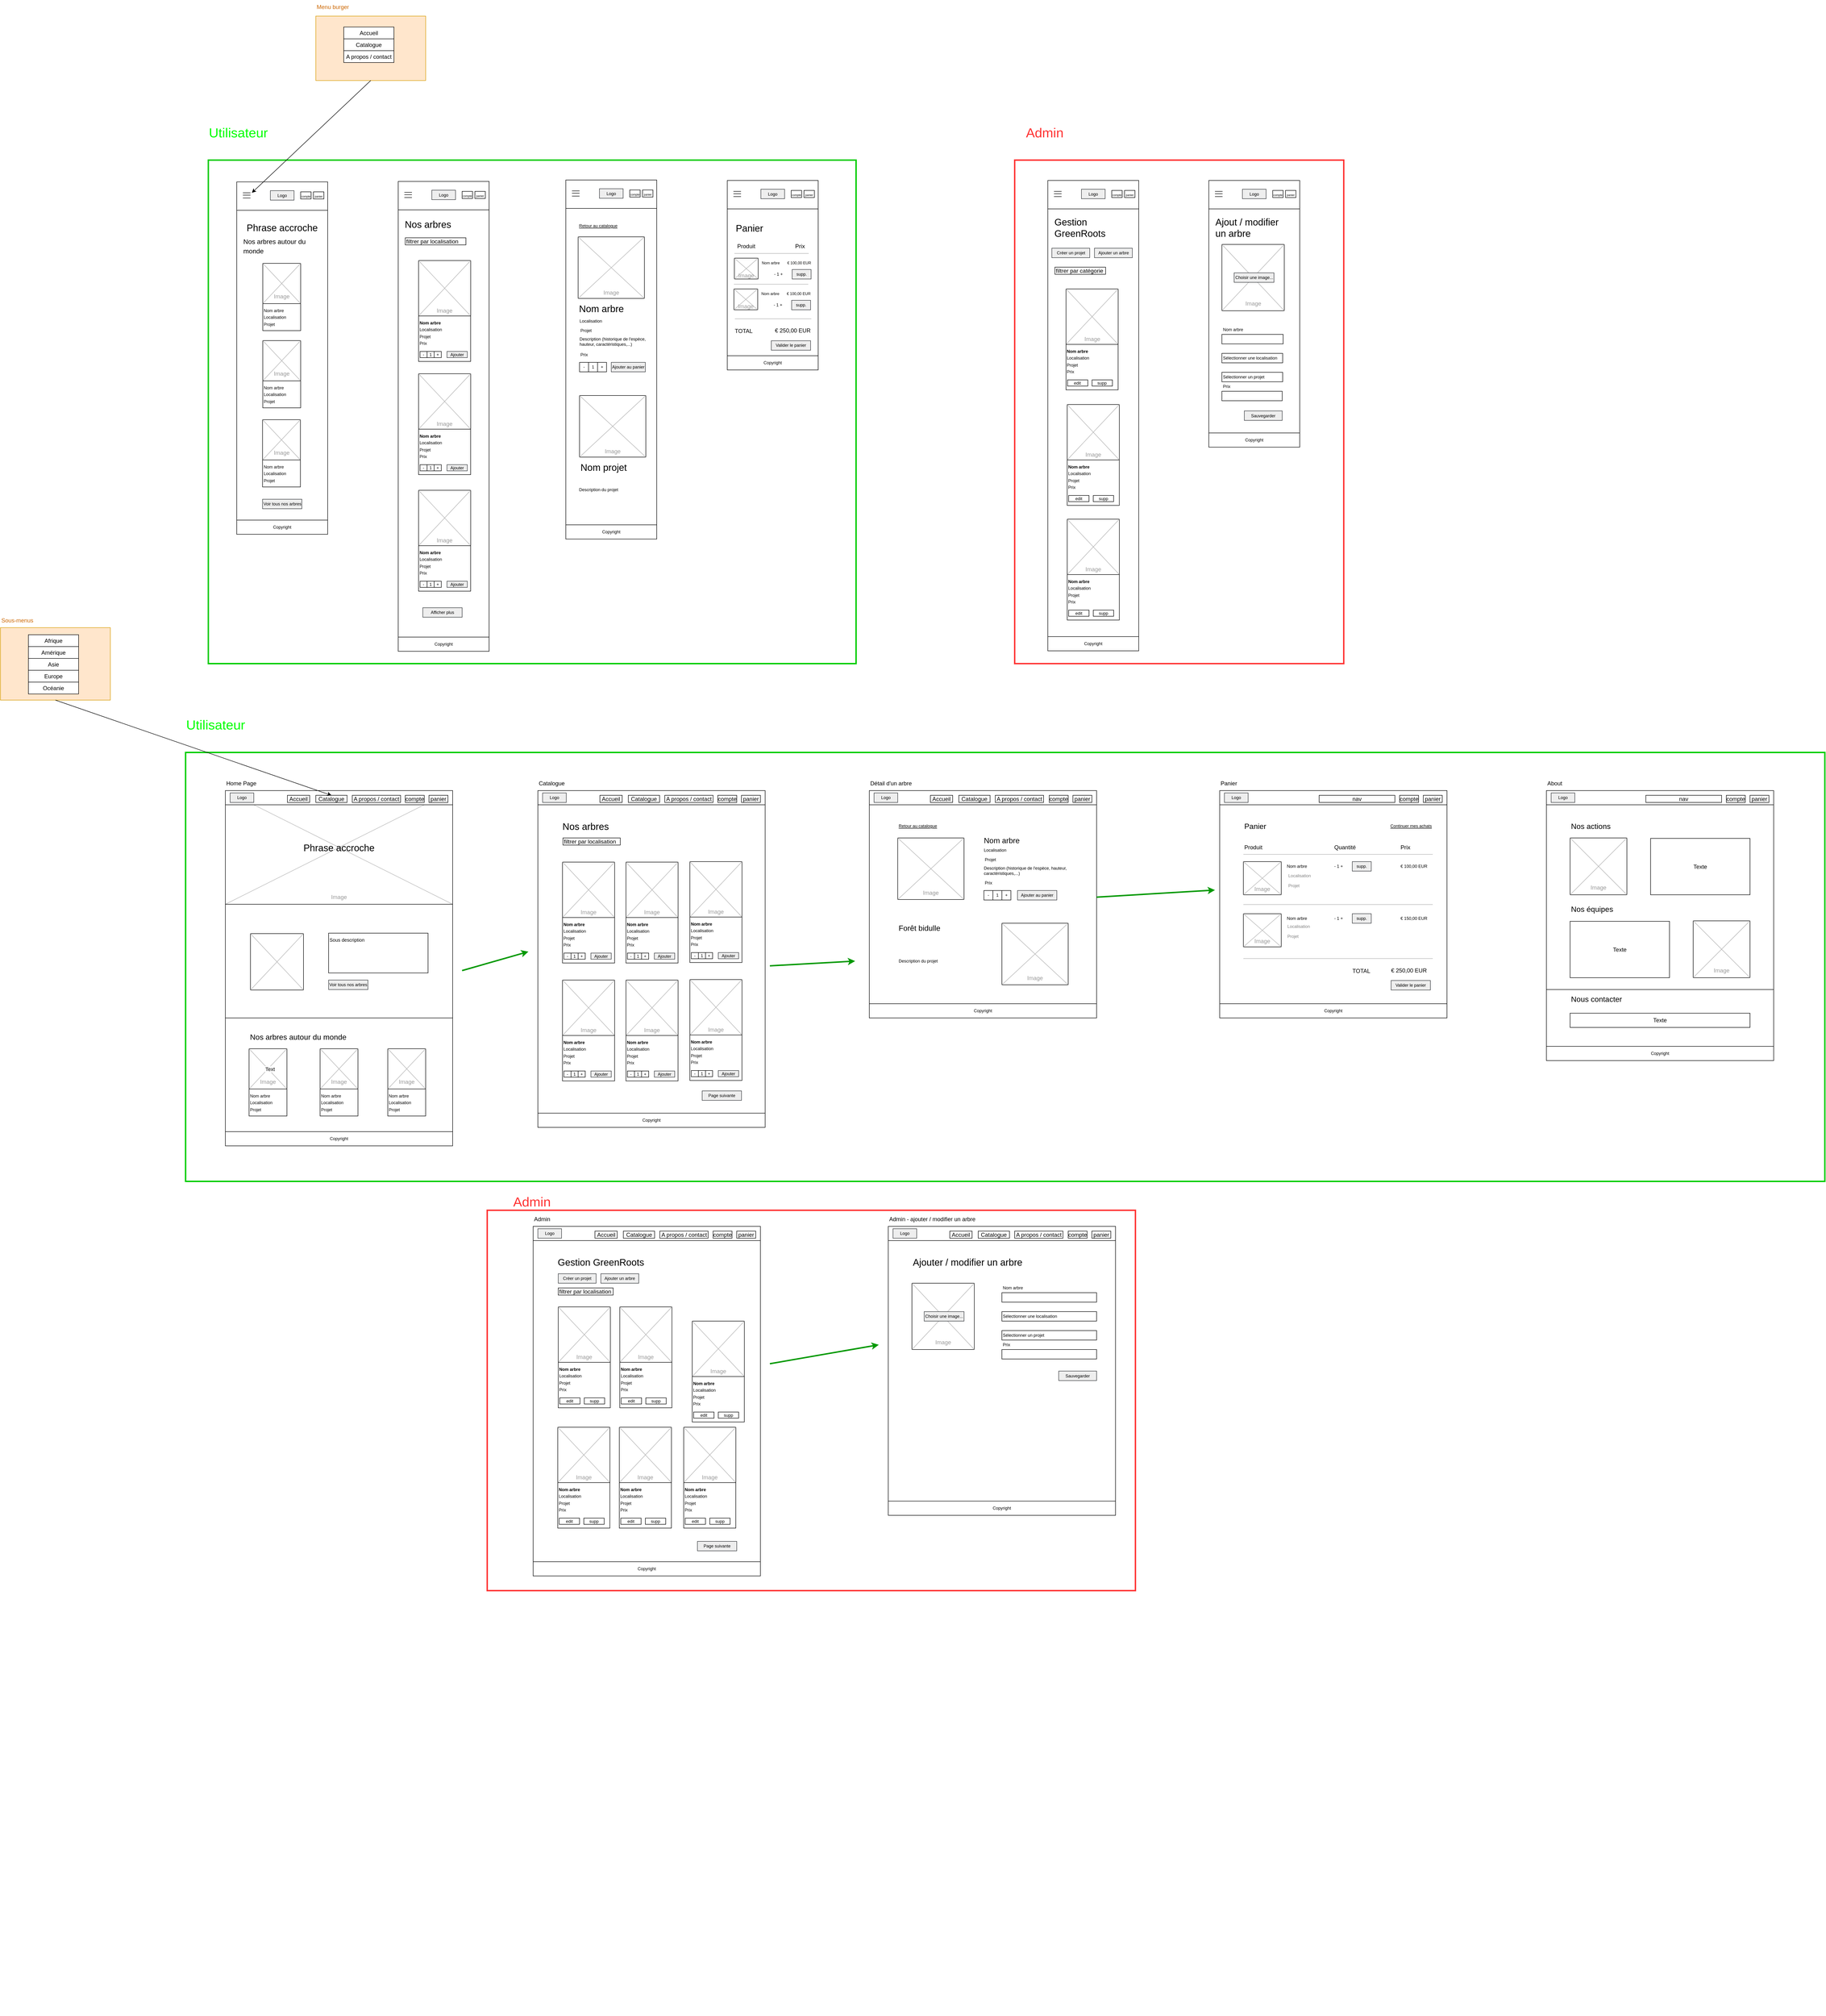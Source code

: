 <mxfile>
    <diagram id="rnrRETvfVvz3Ju71S818" name="Page-1">
        <mxGraphModel dx="5491" dy="4534" grid="0" gridSize="10" guides="1" tooltips="1" connect="1" arrows="1" fold="1" page="1" pageScale="1" pageWidth="827" pageHeight="1169" math="0" shadow="0">
            <root>
                <mxCell id="0"/>
                <mxCell id="1" parent="0"/>
                <mxCell id="1426" value="" style="whiteSpace=wrap;html=1;fillColor=#ffe6cc;strokeColor=#d79b00;" vertex="1" parent="1">
                    <mxGeometry x="231" y="-1595" width="232" height="136" as="geometry"/>
                </mxCell>
                <mxCell id="1418" value="" style="whiteSpace=wrap;html=1;strokeColor=#FF3333;strokeWidth=3;" parent="1" vertex="1">
                    <mxGeometry x="1707" y="-1291" width="695" height="1063" as="geometry"/>
                </mxCell>
                <mxCell id="1419" value="Admin" style="text;strokeColor=none;align=center;fillColor=none;html=1;verticalAlign=middle;whiteSpace=wrap;rounded=0;fontColor=#FF3333;fontSize=28;" parent="1" vertex="1">
                    <mxGeometry x="1703" y="-1371" width="135" height="43" as="geometry"/>
                </mxCell>
                <mxCell id="1416" value="" style="whiteSpace=wrap;html=1;strokeColor=#00CC00;strokeWidth=3;" parent="1" vertex="1">
                    <mxGeometry x="-44" y="-40.5" width="3462" height="905.5" as="geometry"/>
                </mxCell>
                <mxCell id="1417" value="Utilisateur" style="text;strokeColor=none;align=center;fillColor=none;html=1;verticalAlign=middle;whiteSpace=wrap;rounded=0;fontColor=#00FF00;fontSize=28;" parent="1" vertex="1">
                    <mxGeometry x="-48" y="-120.5" width="135" height="43" as="geometry"/>
                </mxCell>
                <mxCell id="1374" value="" style="whiteSpace=wrap;html=1;" parent="1" vertex="1">
                    <mxGeometry x="2117" y="-1248" width="192" height="533" as="geometry"/>
                </mxCell>
                <mxCell id="1253" value="" style="whiteSpace=wrap;html=1;strokeColor=#00CC00;strokeWidth=3;" parent="1" vertex="1">
                    <mxGeometry x="4" y="-1291" width="1368" height="1063" as="geometry"/>
                </mxCell>
                <mxCell id="2" value="" style="whiteSpace=wrap;html=1;" parent="1" vertex="1">
                    <mxGeometry x="40" y="40" width="480" height="240" as="geometry"/>
                </mxCell>
                <mxCell id="4" value="Home Page" style="text;strokeColor=none;align=left;fillColor=none;html=1;verticalAlign=middle;whiteSpace=wrap;rounded=0;" parent="1" vertex="1">
                    <mxGeometry x="40" y="20" width="120" height="10" as="geometry"/>
                </mxCell>
                <mxCell id="5" style="edgeStyle=none;html=1;exitX=1;exitY=0;exitDx=0;exitDy=0;endArrow=none;endFill=0;strokeColor=#B3B3B3;entryX=0;entryY=1;entryDx=0;entryDy=0;" parent="1" source="2" target="2" edge="1">
                    <mxGeometry relative="1" as="geometry">
                        <mxPoint x="630" y="60.0" as="sourcePoint"/>
                        <mxPoint x="630" y="189.231" as="targetPoint"/>
                    </mxGeometry>
                </mxCell>
                <mxCell id="6" style="edgeStyle=none;html=1;exitX=1;exitY=1;exitDx=0;exitDy=0;endArrow=none;endFill=0;strokeColor=#B3B3B3;entryX=0;entryY=0;entryDx=0;entryDy=0;" parent="1" source="2" target="2" edge="1">
                    <mxGeometry relative="1" as="geometry">
                        <mxPoint x="710" y="140" as="sourcePoint"/>
                        <mxPoint x="230" y="380" as="targetPoint"/>
                    </mxGeometry>
                </mxCell>
                <mxCell id="7" value="Image" style="text;strokeColor=none;align=center;fillColor=none;html=1;verticalAlign=middle;whiteSpace=wrap;rounded=0;fontColor=#999999;" parent="1" vertex="1">
                    <mxGeometry x="250" y="260" width="60" height="10" as="geometry"/>
                </mxCell>
                <mxCell id="8" value="" style="whiteSpace=wrap;html=1;" parent="1" vertex="1">
                    <mxGeometry x="40" y="40" width="480" height="30" as="geometry"/>
                </mxCell>
                <mxCell id="12" value="Logo" style="whiteSpace=wrap;html=1;fillColor=#eeeeee;strokeColor=#36393d;fontSize=9;" parent="1" vertex="1">
                    <mxGeometry x="50" y="45" width="50" height="20" as="geometry"/>
                </mxCell>
                <mxCell id="13" value="Accueil" style="whiteSpace=wrap;html=1;" parent="1" vertex="1">
                    <mxGeometry x="171" y="50" width="47" height="15" as="geometry"/>
                </mxCell>
                <mxCell id="16" value="Copyright" style="whiteSpace=wrap;html=1;fontSize=9;" parent="1" vertex="1">
                    <mxGeometry x="40" y="760" width="480" height="30" as="geometry"/>
                </mxCell>
                <mxCell id="19" value="Phrase accroche" style="text;strokeColor=none;align=center;fillColor=none;html=1;verticalAlign=middle;whiteSpace=wrap;rounded=0;fontSize=20;" parent="1" vertex="1">
                    <mxGeometry x="175" y="145" width="210" height="30" as="geometry"/>
                </mxCell>
                <mxCell id="43" value="" style="whiteSpace=wrap;html=1;" parent="1" vertex="1">
                    <mxGeometry x="700" y="40" width="480" height="681" as="geometry"/>
                </mxCell>
                <mxCell id="44" value="Catalogue" style="text;strokeColor=none;align=left;fillColor=none;html=1;verticalAlign=middle;whiteSpace=wrap;rounded=0;" parent="1" vertex="1">
                    <mxGeometry x="700" y="20" width="120" height="10" as="geometry"/>
                </mxCell>
                <mxCell id="48" value="" style="whiteSpace=wrap;html=1;" parent="1" vertex="1">
                    <mxGeometry x="700" y="40" width="480" height="30" as="geometry"/>
                </mxCell>
                <mxCell id="50" value="Logo" style="whiteSpace=wrap;html=1;fillColor=#eeeeee;strokeColor=#36393d;fontSize=9;" parent="1" vertex="1">
                    <mxGeometry x="710" y="45" width="50" height="20" as="geometry"/>
                </mxCell>
                <mxCell id="57" value="Nos arbres" style="text;strokeColor=none;align=left;fillColor=none;html=1;verticalAlign=middle;whiteSpace=wrap;rounded=0;fontSize=20;" parent="1" vertex="1">
                    <mxGeometry x="750" y="100" width="210" height="30" as="geometry"/>
                </mxCell>
                <mxCell id="81" value="filtrer par localisation" style="whiteSpace=wrap;html=1;align=left;" parent="1" vertex="1">
                    <mxGeometry x="753" y="140" width="121" height="15" as="geometry"/>
                </mxCell>
                <mxCell id="325" value="Page suivante" style="whiteSpace=wrap;html=1;fillColor=#eeeeee;strokeColor=#36393d;fontSize=9;" parent="1" vertex="1">
                    <mxGeometry x="1047" y="674" width="83" height="20" as="geometry"/>
                </mxCell>
                <mxCell id="326" value="" style="whiteSpace=wrap;html=1;" parent="1" vertex="1">
                    <mxGeometry x="1400" y="40" width="480" height="450" as="geometry"/>
                </mxCell>
                <mxCell id="327" value="Détail d&#39;un arbre" style="text;strokeColor=none;align=left;fillColor=none;html=1;verticalAlign=middle;whiteSpace=wrap;rounded=0;" parent="1" vertex="1">
                    <mxGeometry x="1400" y="20" width="120" height="10" as="geometry"/>
                </mxCell>
                <mxCell id="328" value="" style="whiteSpace=wrap;html=1;" parent="1" vertex="1">
                    <mxGeometry x="1400" y="40" width="480" height="30" as="geometry"/>
                </mxCell>
                <mxCell id="330" value="Logo" style="whiteSpace=wrap;html=1;fillColor=#eeeeee;strokeColor=#36393d;fontSize=9;" parent="1" vertex="1">
                    <mxGeometry x="1410" y="45" width="50" height="20" as="geometry"/>
                </mxCell>
                <mxCell id="333" value="Nom arbre" style="text;strokeColor=none;align=left;fillColor=none;html=1;verticalAlign=middle;whiteSpace=wrap;rounded=0;fontSize=16;" parent="1" vertex="1">
                    <mxGeometry x="1640" y="130" width="210" height="30" as="geometry"/>
                </mxCell>
                <mxCell id="341" value="" style="group" parent="1" vertex="1" connectable="0">
                    <mxGeometry x="1350" y="490" width="530" height="30" as="geometry"/>
                </mxCell>
                <mxCell id="342" value="Copyright" style="whiteSpace=wrap;html=1;fontSize=9;" parent="341" vertex="1">
                    <mxGeometry x="50" width="480" height="30" as="geometry"/>
                </mxCell>
                <mxCell id="375" value="panier" style="whiteSpace=wrap;html=1;" parent="1" vertex="1">
                    <mxGeometry x="470" y="50" width="40" height="15" as="geometry"/>
                </mxCell>
                <mxCell id="376" value="panier" style="whiteSpace=wrap;html=1;" parent="1" vertex="1">
                    <mxGeometry x="1130" y="50" width="40" height="15" as="geometry"/>
                </mxCell>
                <mxCell id="377" value="panier" style="whiteSpace=wrap;html=1;" parent="1" vertex="1">
                    <mxGeometry x="1830" y="50" width="40" height="15" as="geometry"/>
                </mxCell>
                <mxCell id="383" value="Localisation" style="text;strokeColor=none;align=left;fillColor=none;html=1;verticalAlign=middle;whiteSpace=wrap;rounded=0;fontSize=9;" parent="1" vertex="1">
                    <mxGeometry x="1640" y="161" width="210" height="10" as="geometry"/>
                </mxCell>
                <mxCell id="384" value="Description (historique de l&#39;espèce, hauteur, caractéristiques,...)" style="text;strokeColor=none;align=left;fillColor=none;html=1;verticalAlign=middle;whiteSpace=wrap;rounded=0;fontSize=9;" parent="1" vertex="1">
                    <mxGeometry x="1640" y="194" width="210" height="30" as="geometry"/>
                </mxCell>
                <mxCell id="385" value="Prix" style="text;strokeColor=none;align=left;fillColor=none;html=1;verticalAlign=middle;whiteSpace=wrap;rounded=0;fontSize=9;" parent="1" vertex="1">
                    <mxGeometry x="1642" y="230" width="36" height="10" as="geometry"/>
                </mxCell>
                <mxCell id="388" value="Ajouter au panier" style="whiteSpace=wrap;html=1;fillColor=#eeeeee;strokeColor=#36393d;fontSize=9;" parent="1" vertex="1">
                    <mxGeometry x="1713" y="251" width="83" height="20" as="geometry"/>
                </mxCell>
                <mxCell id="389" value="Forêt bidulle" style="text;strokeColor=none;align=left;fillColor=none;html=1;verticalAlign=middle;whiteSpace=wrap;rounded=0;fontSize=16;" parent="1" vertex="1">
                    <mxGeometry x="1460" y="320" width="210" height="20" as="geometry"/>
                </mxCell>
                <mxCell id="390" value="" style="whiteSpace=wrap;html=1;" parent="1" vertex="1">
                    <mxGeometry x="1680" y="320" width="140" height="130" as="geometry"/>
                </mxCell>
                <mxCell id="391" style="edgeStyle=none;html=1;exitX=1;exitY=1;exitDx=0;exitDy=0;endArrow=none;endFill=0;strokeColor=#B3B3B3;entryX=0;entryY=0;entryDx=0;entryDy=0;" parent="1" source="390" target="390" edge="1">
                    <mxGeometry relative="1" as="geometry">
                        <mxPoint x="2350" y="300" as="sourcePoint"/>
                        <mxPoint x="1870" y="540" as="targetPoint"/>
                    </mxGeometry>
                </mxCell>
                <mxCell id="392" value="Image" style="text;strokeColor=none;align=center;fillColor=none;html=1;verticalAlign=middle;whiteSpace=wrap;rounded=0;fontColor=#999999;" parent="1" vertex="1">
                    <mxGeometry x="1720" y="431" width="60" height="10" as="geometry"/>
                </mxCell>
                <mxCell id="393" style="edgeStyle=none;html=1;exitX=1;exitY=0;exitDx=0;exitDy=0;endArrow=none;endFill=0;strokeColor=#B3B3B3;entryX=0;entryY=1;entryDx=0;entryDy=0;" parent="1" edge="1">
                    <mxGeometry relative="1" as="geometry">
                        <mxPoint x="1820" y="320" as="sourcePoint"/>
                        <mxPoint x="1680" y="450" as="targetPoint"/>
                    </mxGeometry>
                </mxCell>
                <mxCell id="394" value="Description du projet" style="text;strokeColor=none;align=left;fillColor=none;html=1;verticalAlign=middle;whiteSpace=wrap;rounded=0;fontSize=9;" parent="1" vertex="1">
                    <mxGeometry x="1460" y="350" width="210" height="100" as="geometry"/>
                </mxCell>
                <mxCell id="395" value="compte" style="whiteSpace=wrap;html=1;" parent="1" vertex="1">
                    <mxGeometry x="420" y="50" width="40" height="15" as="geometry"/>
                </mxCell>
                <mxCell id="397" value="compte" style="whiteSpace=wrap;html=1;" parent="1" vertex="1">
                    <mxGeometry x="1080" y="50" width="40" height="15" as="geometry"/>
                </mxCell>
                <mxCell id="398" value="compte" style="whiteSpace=wrap;html=1;" parent="1" vertex="1">
                    <mxGeometry x="1780" y="50" width="40" height="15" as="geometry"/>
                </mxCell>
                <mxCell id="426" value="" style="whiteSpace=wrap;html=1;" parent="1" vertex="1">
                    <mxGeometry x="2140" y="70" width="480" height="450" as="geometry"/>
                </mxCell>
                <mxCell id="427" value="Panier" style="text;strokeColor=none;align=left;fillColor=none;html=1;verticalAlign=middle;whiteSpace=wrap;rounded=0;" parent="1" vertex="1">
                    <mxGeometry x="2140" y="20" width="120" height="10" as="geometry"/>
                </mxCell>
                <mxCell id="428" value="" style="whiteSpace=wrap;html=1;" parent="1" vertex="1">
                    <mxGeometry x="2140" y="40" width="480" height="30" as="geometry"/>
                </mxCell>
                <mxCell id="430" value="Logo" style="whiteSpace=wrap;html=1;fillColor=#eeeeee;strokeColor=#36393d;fontSize=9;" parent="1" vertex="1">
                    <mxGeometry x="2150" y="45" width="50" height="20" as="geometry"/>
                </mxCell>
                <mxCell id="431" value="nav" style="whiteSpace=wrap;html=1;" parent="1" vertex="1">
                    <mxGeometry x="2350" y="50" width="160" height="15" as="geometry"/>
                </mxCell>
                <mxCell id="437" value="panier" style="whiteSpace=wrap;html=1;" parent="1" vertex="1">
                    <mxGeometry x="2570" y="50" width="40" height="15" as="geometry"/>
                </mxCell>
                <mxCell id="452" value="compte" style="whiteSpace=wrap;html=1;" parent="1" vertex="1">
                    <mxGeometry x="2520" y="50" width="40" height="15" as="geometry"/>
                </mxCell>
                <mxCell id="455" value="Nom arbre" style="text;strokeColor=none;align=left;fillColor=none;html=1;verticalAlign=middle;whiteSpace=wrap;rounded=0;fontSize=9;" parent="1" vertex="1">
                    <mxGeometry x="2280" y="190" width="50" height="20" as="geometry"/>
                </mxCell>
                <mxCell id="456" value="Panier" style="text;strokeColor=none;align=left;fillColor=none;html=1;verticalAlign=middle;whiteSpace=wrap;rounded=0;fontSize=16;" parent="1" vertex="1">
                    <mxGeometry x="2190" y="100" width="210" height="30" as="geometry"/>
                </mxCell>
                <mxCell id="458" value="" style="group" parent="1" vertex="1" connectable="0">
                    <mxGeometry x="2190" y="190" width="80" height="70" as="geometry"/>
                </mxCell>
                <mxCell id="438" value="" style="whiteSpace=wrap;html=1;" parent="458" vertex="1">
                    <mxGeometry width="80" height="70" as="geometry"/>
                </mxCell>
                <mxCell id="439" style="edgeStyle=none;html=1;exitX=1;exitY=0;exitDx=0;exitDy=0;endArrow=none;endFill=0;strokeColor=#B3B3B3;entryX=0;entryY=1;entryDx=0;entryDy=0;" parent="458" edge="1">
                    <mxGeometry relative="1" as="geometry">
                        <mxPoint x="80" as="sourcePoint"/>
                        <mxPoint y="70" as="targetPoint"/>
                    </mxGeometry>
                </mxCell>
                <mxCell id="440" style="edgeStyle=none;html=1;exitX=1;exitY=1;exitDx=0;exitDy=0;endArrow=none;endFill=0;strokeColor=#B3B3B3;entryX=0;entryY=0;entryDx=0;entryDy=0;" parent="458" edge="1">
                    <mxGeometry relative="1" as="geometry">
                        <mxPoint x="80" y="70" as="sourcePoint"/>
                        <mxPoint as="targetPoint"/>
                    </mxGeometry>
                </mxCell>
                <mxCell id="441" value="Image" style="text;strokeColor=none;align=center;fillColor=none;html=1;verticalAlign=middle;whiteSpace=wrap;rounded=0;fontColor=#999999;" parent="458" vertex="1">
                    <mxGeometry x="16" y="54.444" width="48" height="7.778" as="geometry"/>
                </mxCell>
                <mxCell id="459" value="Produit" style="text;strokeColor=none;align=left;fillColor=none;html=1;verticalAlign=middle;whiteSpace=wrap;rounded=0;fontSize=12;" parent="1" vertex="1">
                    <mxGeometry x="2190" y="150" width="210" height="20" as="geometry"/>
                </mxCell>
                <mxCell id="460" value="Quantité" style="text;strokeColor=none;align=left;fillColor=none;html=1;verticalAlign=middle;whiteSpace=wrap;rounded=0;fontSize=12;" parent="1" vertex="1">
                    <mxGeometry x="2380" y="150" width="70" height="20" as="geometry"/>
                </mxCell>
                <mxCell id="461" value="Prix" style="text;strokeColor=none;align=left;fillColor=none;html=1;verticalAlign=middle;whiteSpace=wrap;rounded=0;fontSize=12;" parent="1" vertex="1">
                    <mxGeometry x="2520" y="150" width="70" height="20" as="geometry"/>
                </mxCell>
                <mxCell id="462" value="- 1 +" style="text;strokeColor=none;align=left;fillColor=none;html=1;verticalAlign=middle;whiteSpace=wrap;rounded=0;fontSize=9;" parent="1" vertex="1">
                    <mxGeometry x="2380" y="190" width="40" height="20" as="geometry"/>
                </mxCell>
                <mxCell id="463" value="€ 100,00 EUR" style="text;strokeColor=none;align=left;fillColor=none;html=1;verticalAlign=middle;whiteSpace=wrap;rounded=0;fontSize=9;" parent="1" vertex="1">
                    <mxGeometry x="2520" y="190" width="60" height="20" as="geometry"/>
                </mxCell>
                <mxCell id="464" value="supp." style="whiteSpace=wrap;html=1;fillColor=#eeeeee;strokeColor=#36393d;fontSize=9;" parent="1" vertex="1">
                    <mxGeometry x="2420" y="190" width="40" height="20" as="geometry"/>
                </mxCell>
                <mxCell id="465" style="edgeStyle=none;html=1;exitX=1;exitY=1;exitDx=0;exitDy=0;endArrow=none;endFill=0;strokeColor=#B3B3B3;entryX=0;entryY=1;entryDx=0;entryDy=0;" parent="1" edge="1">
                    <mxGeometry relative="1" as="geometry">
                        <mxPoint x="2590" y="174.6" as="sourcePoint"/>
                        <mxPoint x="2190" y="174.6" as="targetPoint"/>
                    </mxGeometry>
                </mxCell>
                <mxCell id="466" value="Nom arbre" style="text;strokeColor=none;align=left;fillColor=none;html=1;verticalAlign=middle;whiteSpace=wrap;rounded=0;fontSize=9;" parent="1" vertex="1">
                    <mxGeometry x="2280" y="300" width="50" height="20" as="geometry"/>
                </mxCell>
                <mxCell id="467" value="" style="group" parent="1" vertex="1" connectable="0">
                    <mxGeometry x="2190" y="300" width="80" height="70" as="geometry"/>
                </mxCell>
                <mxCell id="468" value="" style="whiteSpace=wrap;html=1;" parent="467" vertex="1">
                    <mxGeometry width="80" height="70" as="geometry"/>
                </mxCell>
                <mxCell id="469" style="edgeStyle=none;html=1;exitX=1;exitY=0;exitDx=0;exitDy=0;endArrow=none;endFill=0;strokeColor=#B3B3B3;entryX=0;entryY=1;entryDx=0;entryDy=0;" parent="467" edge="1">
                    <mxGeometry relative="1" as="geometry">
                        <mxPoint x="80" as="sourcePoint"/>
                        <mxPoint y="70" as="targetPoint"/>
                    </mxGeometry>
                </mxCell>
                <mxCell id="470" style="edgeStyle=none;html=1;exitX=1;exitY=1;exitDx=0;exitDy=0;endArrow=none;endFill=0;strokeColor=#B3B3B3;entryX=0;entryY=0;entryDx=0;entryDy=0;" parent="467" edge="1">
                    <mxGeometry relative="1" as="geometry">
                        <mxPoint x="80" y="70" as="sourcePoint"/>
                        <mxPoint as="targetPoint"/>
                    </mxGeometry>
                </mxCell>
                <mxCell id="471" value="Image" style="text;strokeColor=none;align=center;fillColor=none;html=1;verticalAlign=middle;whiteSpace=wrap;rounded=0;fontColor=#999999;" parent="467" vertex="1">
                    <mxGeometry x="16" y="54.444" width="48" height="7.778" as="geometry"/>
                </mxCell>
                <mxCell id="472" value="- 1 +" style="text;strokeColor=none;align=left;fillColor=none;html=1;verticalAlign=middle;whiteSpace=wrap;rounded=0;fontSize=9;" parent="1" vertex="1">
                    <mxGeometry x="2380" y="300" width="40" height="20" as="geometry"/>
                </mxCell>
                <mxCell id="473" value="€ 150,00 EUR" style="text;strokeColor=none;align=left;fillColor=none;html=1;verticalAlign=middle;whiteSpace=wrap;rounded=0;fontSize=9;" parent="1" vertex="1">
                    <mxGeometry x="2520" y="300" width="60" height="20" as="geometry"/>
                </mxCell>
                <mxCell id="474" value="supp." style="whiteSpace=wrap;html=1;fillColor=#eeeeee;strokeColor=#36393d;fontSize=9;" parent="1" vertex="1">
                    <mxGeometry x="2420" y="300" width="40" height="20" as="geometry"/>
                </mxCell>
                <mxCell id="475" style="edgeStyle=none;html=1;exitX=1;exitY=1;exitDx=0;exitDy=0;endArrow=none;endFill=0;strokeColor=#B3B3B3;entryX=0;entryY=1;entryDx=0;entryDy=0;" parent="1" edge="1">
                    <mxGeometry relative="1" as="geometry">
                        <mxPoint x="2590" y="280.66" as="sourcePoint"/>
                        <mxPoint x="2190" y="280.66" as="targetPoint"/>
                    </mxGeometry>
                </mxCell>
                <mxCell id="476" style="edgeStyle=none;html=1;exitX=1;exitY=1;exitDx=0;exitDy=0;endArrow=none;endFill=0;strokeColor=#B3B3B3;entryX=0;entryY=1;entryDx=0;entryDy=0;" parent="1" edge="1">
                    <mxGeometry relative="1" as="geometry">
                        <mxPoint x="2590" y="394.66" as="sourcePoint"/>
                        <mxPoint x="2190" y="394.66" as="targetPoint"/>
                    </mxGeometry>
                </mxCell>
                <mxCell id="477" value="€ 250,00 EUR" style="text;strokeColor=none;align=left;fillColor=none;html=1;verticalAlign=middle;whiteSpace=wrap;rounded=0;fontSize=12;" parent="1" vertex="1">
                    <mxGeometry x="2500" y="410" width="85" height="20" as="geometry"/>
                </mxCell>
                <mxCell id="478" value="Valider le panier" style="whiteSpace=wrap;html=1;fillColor=#eeeeee;strokeColor=#36393d;fontSize=9;" parent="1" vertex="1">
                    <mxGeometry x="2502" y="441" width="83" height="20" as="geometry"/>
                </mxCell>
                <mxCell id="479" value="TOTAL" style="text;strokeColor=none;align=right;fillColor=none;html=1;verticalAlign=middle;whiteSpace=wrap;rounded=0;fontSize=12;" parent="1" vertex="1">
                    <mxGeometry x="2400" y="411" width="60" height="20" as="geometry"/>
                </mxCell>
                <mxCell id="481" value="Continuer mes achats" style="text;strokeColor=none;align=right;fillColor=none;html=1;verticalAlign=middle;whiteSpace=wrap;rounded=0;fontStyle=4;fontSize=9;" parent="1" vertex="1">
                    <mxGeometry x="2490" y="100" width="100" height="30" as="geometry"/>
                </mxCell>
                <mxCell id="483" value="" style="whiteSpace=wrap;html=1;" parent="1" vertex="1">
                    <mxGeometry x="690" y="960" width="480" height="709" as="geometry"/>
                </mxCell>
                <mxCell id="484" value="Admin" style="text;strokeColor=none;align=left;fillColor=none;html=1;verticalAlign=middle;whiteSpace=wrap;rounded=0;" parent="1" vertex="1">
                    <mxGeometry x="690" y="940" width="120" height="10" as="geometry"/>
                </mxCell>
                <mxCell id="485" value="" style="whiteSpace=wrap;html=1;" parent="1" vertex="1">
                    <mxGeometry x="690" y="960" width="480" height="30" as="geometry"/>
                </mxCell>
                <mxCell id="487" value="Logo" style="whiteSpace=wrap;html=1;fillColor=#eeeeee;strokeColor=#36393d;fontSize=9;" parent="1" vertex="1">
                    <mxGeometry x="700" y="965" width="50" height="20" as="geometry"/>
                </mxCell>
                <mxCell id="490" value="Gestion GreenRoots" style="text;strokeColor=none;align=left;fillColor=none;html=1;verticalAlign=middle;whiteSpace=wrap;rounded=0;fontSize=20;" parent="1" vertex="1">
                    <mxGeometry x="740" y="1020" width="210" height="30" as="geometry"/>
                </mxCell>
                <mxCell id="491" value="filtrer par localisation" style="whiteSpace=wrap;html=1;align=left;" parent="1" vertex="1">
                    <mxGeometry x="743" y="1090" width="116" height="15" as="geometry"/>
                </mxCell>
                <mxCell id="498" value="" style="group" parent="1" vertex="1" connectable="0">
                    <mxGeometry x="640" y="1668" width="530" height="30" as="geometry"/>
                </mxCell>
                <mxCell id="499" value="Copyright" style="whiteSpace=wrap;html=1;fontSize=9;" parent="498" vertex="1">
                    <mxGeometry x="50" width="480" height="30" as="geometry"/>
                </mxCell>
                <mxCell id="531" value="Page suivante" style="whiteSpace=wrap;html=1;fillColor=#eeeeee;strokeColor=#36393d;fontSize=9;" parent="1" vertex="1">
                    <mxGeometry x="1037" y="1625" width="83" height="20" as="geometry"/>
                </mxCell>
                <mxCell id="532" value="panier" style="whiteSpace=wrap;html=1;" parent="1" vertex="1">
                    <mxGeometry x="1120" y="970" width="40" height="15" as="geometry"/>
                </mxCell>
                <mxCell id="533" value="compte" style="whiteSpace=wrap;html=1;" parent="1" vertex="1">
                    <mxGeometry x="1070" y="970" width="40" height="15" as="geometry"/>
                </mxCell>
                <mxCell id="534" value="Ajouter un arbre" style="whiteSpace=wrap;html=1;fillColor=#eeeeee;strokeColor=#36393d;fontSize=9;" parent="1" vertex="1">
                    <mxGeometry x="833" y="1060" width="80" height="20" as="geometry"/>
                </mxCell>
                <mxCell id="535" value="Créer un projet" style="whiteSpace=wrap;html=1;fillColor=#eeeeee;strokeColor=#36393d;fontSize=9;" parent="1" vertex="1">
                    <mxGeometry x="743" y="1060" width="80" height="20" as="geometry"/>
                </mxCell>
                <mxCell id="589" value="" style="whiteSpace=wrap;html=1;" parent="1" vertex="1">
                    <mxGeometry x="1440" y="960" width="480" height="580" as="geometry"/>
                </mxCell>
                <mxCell id="590" value="Admin - ajouter / modifier un arbre" style="text;strokeColor=none;align=left;fillColor=none;html=1;verticalAlign=middle;whiteSpace=wrap;rounded=0;" parent="1" vertex="1">
                    <mxGeometry x="1440" y="940" width="200" height="10" as="geometry"/>
                </mxCell>
                <mxCell id="591" value="" style="whiteSpace=wrap;html=1;" parent="1" vertex="1">
                    <mxGeometry x="1440" y="960" width="480" height="30" as="geometry"/>
                </mxCell>
                <mxCell id="593" value="Logo" style="whiteSpace=wrap;html=1;fillColor=#eeeeee;strokeColor=#36393d;fontSize=9;" parent="1" vertex="1">
                    <mxGeometry x="1450" y="965" width="50" height="20" as="geometry"/>
                </mxCell>
                <mxCell id="596" value="Ajouter / modifier un arbre" style="text;strokeColor=none;align=left;fillColor=none;html=1;verticalAlign=middle;whiteSpace=wrap;rounded=0;fontSize=20;" parent="1" vertex="1">
                    <mxGeometry x="1490" y="1020" width="390" height="30" as="geometry"/>
                </mxCell>
                <mxCell id="607" value="" style="group" parent="1" vertex="1" connectable="0">
                    <mxGeometry x="1390" y="1540" width="530" height="30" as="geometry"/>
                </mxCell>
                <mxCell id="608" value="Copyright" style="whiteSpace=wrap;html=1;fontSize=9;" parent="607" vertex="1">
                    <mxGeometry x="50" width="480" height="30" as="geometry"/>
                </mxCell>
                <mxCell id="611" value="panier" style="whiteSpace=wrap;html=1;" parent="1" vertex="1">
                    <mxGeometry x="1870" y="970" width="40" height="15" as="geometry"/>
                </mxCell>
                <mxCell id="612" value="compte" style="whiteSpace=wrap;html=1;" parent="1" vertex="1">
                    <mxGeometry x="1820" y="970" width="40" height="15" as="geometry"/>
                </mxCell>
                <mxCell id="599" value="" style="group;rotation=90;" parent="1" vertex="1" connectable="0">
                    <mxGeometry x="1490" y="1080" width="131.76" height="160" as="geometry"/>
                </mxCell>
                <mxCell id="600" value="" style="whiteSpace=wrap;html=1;" parent="599" vertex="1">
                    <mxGeometry width="131.76" height="140" as="geometry"/>
                </mxCell>
                <mxCell id="601" style="edgeStyle=none;html=1;exitX=1;exitY=0;exitDx=0;exitDy=0;endArrow=none;endFill=0;strokeColor=#B3B3B3;entryX=0;entryY=1;entryDx=0;entryDy=0;" parent="599" source="600" target="600" edge="1">
                    <mxGeometry relative="1" as="geometry">
                        <mxPoint x="590" y="-100.0" as="sourcePoint"/>
                        <mxPoint x="590" y="29.231" as="targetPoint"/>
                    </mxGeometry>
                </mxCell>
                <mxCell id="602" style="edgeStyle=none;html=1;exitX=1;exitY=1;exitDx=0;exitDy=0;endArrow=none;endFill=0;strokeColor=#B3B3B3;entryX=0;entryY=0;entryDx=0;entryDy=0;" parent="599" source="600" target="600" edge="1">
                    <mxGeometry relative="1" as="geometry">
                        <mxPoint x="670" y="-20" as="sourcePoint"/>
                        <mxPoint x="190" y="220" as="targetPoint"/>
                    </mxGeometry>
                </mxCell>
                <mxCell id="603" value="Image" style="text;strokeColor=none;align=center;fillColor=none;html=1;verticalAlign=middle;whiteSpace=wrap;rounded=0;fontColor=#999999;" parent="599" vertex="1">
                    <mxGeometry x="35.88" y="120" width="60" height="10" as="geometry"/>
                </mxCell>
                <mxCell id="656" value="Choisir une image..." style="whiteSpace=wrap;html=1;fillColor=#eeeeee;strokeColor=#36393d;fontSize=9;" parent="599" vertex="1">
                    <mxGeometry x="25.88" y="60" width="84.12" height="20" as="geometry"/>
                </mxCell>
                <mxCell id="657" value="Nom arbre" style="text;strokeColor=none;align=left;fillColor=none;html=1;verticalAlign=middle;whiteSpace=wrap;rounded=0;fontSize=9;" parent="1" vertex="1">
                    <mxGeometry x="1680" y="1080" width="50" height="20" as="geometry"/>
                </mxCell>
                <mxCell id="658" value="" style="whiteSpace=wrap;html=1;" parent="1" vertex="1">
                    <mxGeometry x="1680" y="1100" width="200" height="20" as="geometry"/>
                </mxCell>
                <mxCell id="660" value="Sélectionner une localisation" style="whiteSpace=wrap;html=1;align=left;fontSize=9;" parent="1" vertex="1">
                    <mxGeometry x="1680" y="1140" width="200" height="20" as="geometry"/>
                </mxCell>
                <mxCell id="661" value="Sélectionner un projet" style="whiteSpace=wrap;html=1;align=left;fontSize=9;" parent="1" vertex="1">
                    <mxGeometry x="1680" y="1180" width="200" height="20" as="geometry"/>
                </mxCell>
                <mxCell id="662" value="Prix" style="text;strokeColor=none;align=left;fillColor=none;html=1;verticalAlign=middle;whiteSpace=wrap;rounded=0;fontSize=9;" parent="1" vertex="1">
                    <mxGeometry x="1680" y="1200" width="50" height="20" as="geometry"/>
                </mxCell>
                <mxCell id="663" value="" style="whiteSpace=wrap;html=1;" parent="1" vertex="1">
                    <mxGeometry x="1680" y="1220" width="200" height="20" as="geometry"/>
                </mxCell>
                <mxCell id="664" value="Sauvegarder" style="whiteSpace=wrap;html=1;fillColor=#eeeeee;strokeColor=#36393d;fontSize=9;" parent="1" vertex="1">
                    <mxGeometry x="1800" y="1265.5" width="80" height="20" as="geometry"/>
                </mxCell>
                <mxCell id="665" value="" style="whiteSpace=wrap;html=1;" parent="1" vertex="1">
                    <mxGeometry x="2830" y="40" width="480" height="430" as="geometry"/>
                </mxCell>
                <mxCell id="666" value="About" style="text;strokeColor=none;align=left;fillColor=none;html=1;verticalAlign=middle;whiteSpace=wrap;rounded=0;" parent="1" vertex="1">
                    <mxGeometry x="2830" y="20" width="120" height="10" as="geometry"/>
                </mxCell>
                <mxCell id="670" value="" style="whiteSpace=wrap;html=1;" parent="1" vertex="1">
                    <mxGeometry x="2830" y="40" width="480" height="30" as="geometry"/>
                </mxCell>
                <mxCell id="672" value="Logo" style="whiteSpace=wrap;html=1;fillColor=#eeeeee;strokeColor=#36393d;fontSize=9;" parent="1" vertex="1">
                    <mxGeometry x="2840" y="45" width="50" height="20" as="geometry"/>
                </mxCell>
                <mxCell id="673" value="nav" style="whiteSpace=wrap;html=1;" parent="1" vertex="1">
                    <mxGeometry x="3040" y="50" width="160" height="15" as="geometry"/>
                </mxCell>
                <mxCell id="676" value="Copyright" style="whiteSpace=wrap;html=1;fontSize=9;" parent="1" vertex="1">
                    <mxGeometry x="2830" y="580" width="480" height="30" as="geometry"/>
                </mxCell>
                <mxCell id="684" value="Nos actions" style="text;strokeColor=none;align=left;fillColor=none;html=1;verticalAlign=middle;whiteSpace=wrap;rounded=0;fontSize=16;" parent="1" vertex="1">
                    <mxGeometry x="2880" y="105" width="210" height="20" as="geometry"/>
                </mxCell>
                <mxCell id="702" value="panier" style="whiteSpace=wrap;html=1;" parent="1" vertex="1">
                    <mxGeometry x="3260" y="50" width="40" height="15" as="geometry"/>
                </mxCell>
                <mxCell id="703" value="compte" style="whiteSpace=wrap;html=1;" parent="1" vertex="1">
                    <mxGeometry x="3210" y="50" width="40" height="15" as="geometry"/>
                </mxCell>
                <mxCell id="706" value="" style="edgeStyle=none;orthogonalLoop=1;jettySize=auto;html=1;strokeColor=#009900;strokeWidth=3;" parent="1" edge="1">
                    <mxGeometry width="100" relative="1" as="geometry">
                        <mxPoint x="540" y="420" as="sourcePoint"/>
                        <mxPoint x="680" y="380" as="targetPoint"/>
                        <Array as="points"/>
                    </mxGeometry>
                </mxCell>
                <mxCell id="707" value="" style="edgeStyle=none;orthogonalLoop=1;jettySize=auto;html=1;strokeColor=#009900;strokeWidth=3;" parent="1" edge="1">
                    <mxGeometry width="100" relative="1" as="geometry">
                        <mxPoint x="1190" y="410" as="sourcePoint"/>
                        <mxPoint x="1370" y="400" as="targetPoint"/>
                        <Array as="points"/>
                    </mxGeometry>
                </mxCell>
                <mxCell id="709" value="" style="edgeStyle=none;orthogonalLoop=1;jettySize=auto;html=1;strokeColor=#009900;exitX=1;exitY=0.5;exitDx=0;exitDy=0;strokeWidth=3;" parent="1" source="326" edge="1">
                    <mxGeometry width="100" relative="1" as="geometry">
                        <mxPoint x="1890" y="236" as="sourcePoint"/>
                        <mxPoint x="2130" y="250" as="targetPoint"/>
                        <Array as="points"/>
                    </mxGeometry>
                </mxCell>
                <mxCell id="710" value="" style="edgeStyle=none;orthogonalLoop=1;jettySize=auto;html=1;strokeColor=#009900;strokeWidth=3;" parent="1" edge="1">
                    <mxGeometry width="100" relative="1" as="geometry">
                        <mxPoint x="1190" y="1250" as="sourcePoint"/>
                        <mxPoint x="1420" y="1210" as="targetPoint"/>
                        <Array as="points"/>
                    </mxGeometry>
                </mxCell>
                <mxCell id="714" value="" style="whiteSpace=wrap;html=1;" parent="1" vertex="1">
                    <mxGeometry x="2830" y="460" width="480" height="120" as="geometry"/>
                </mxCell>
                <mxCell id="713" value="Nous contacter" style="text;strokeColor=none;align=left;fillColor=none;html=1;verticalAlign=middle;whiteSpace=wrap;rounded=0;fontSize=16;" parent="1" vertex="1">
                    <mxGeometry x="2880" y="470" width="210" height="20" as="geometry"/>
                </mxCell>
                <mxCell id="716" value="" style="group" parent="1" vertex="1" connectable="0">
                    <mxGeometry x="2880" y="140" width="380" height="120" as="geometry"/>
                </mxCell>
                <mxCell id="680" value="" style="whiteSpace=wrap;html=1;" parent="716" vertex="1">
                    <mxGeometry width="120" height="120" as="geometry"/>
                </mxCell>
                <mxCell id="681" style="edgeStyle=none;html=1;exitX=1;exitY=0;exitDx=0;exitDy=0;endArrow=none;endFill=0;strokeColor=#B3B3B3;entryX=0;entryY=1;entryDx=0;entryDy=0;" parent="716" source="680" target="680" edge="1">
                    <mxGeometry relative="1" as="geometry">
                        <mxPoint x="590" y="-100.0" as="sourcePoint"/>
                        <mxPoint x="590" y="29.231" as="targetPoint"/>
                    </mxGeometry>
                </mxCell>
                <mxCell id="682" style="edgeStyle=none;html=1;exitX=1;exitY=1;exitDx=0;exitDy=0;endArrow=none;endFill=0;strokeColor=#B3B3B3;entryX=0;entryY=0;entryDx=0;entryDy=0;" parent="716" source="680" target="680" edge="1">
                    <mxGeometry relative="1" as="geometry">
                        <mxPoint x="670" y="-20" as="sourcePoint"/>
                        <mxPoint x="190" y="220" as="targetPoint"/>
                    </mxGeometry>
                </mxCell>
                <mxCell id="683" value="Image" style="text;strokeColor=none;align=center;fillColor=none;html=1;verticalAlign=middle;whiteSpace=wrap;rounded=0;fontColor=#999999;" parent="716" vertex="1">
                    <mxGeometry x="30" y="100" width="60" height="10" as="geometry"/>
                </mxCell>
                <mxCell id="685" value="Texte" style="whiteSpace=wrap;html=1;fontSize=12;" parent="716" vertex="1">
                    <mxGeometry x="170" y="1" width="210" height="119" as="geometry"/>
                </mxCell>
                <mxCell id="717" value="Nos équipes" style="text;strokeColor=none;align=left;fillColor=none;html=1;verticalAlign=middle;whiteSpace=wrap;rounded=0;fontSize=16;" parent="1" vertex="1">
                    <mxGeometry x="2880" y="280" width="210" height="20" as="geometry"/>
                </mxCell>
                <mxCell id="723" value="Texte" style="whiteSpace=wrap;html=1;fontSize=12;" parent="1" vertex="1">
                    <mxGeometry x="2880" y="316" width="210" height="119" as="geometry"/>
                </mxCell>
                <mxCell id="724" value="" style="group" parent="1" vertex="1" connectable="0">
                    <mxGeometry x="3140" y="315" width="120" height="120" as="geometry"/>
                </mxCell>
                <mxCell id="719" value="" style="whiteSpace=wrap;html=1;" parent="724" vertex="1">
                    <mxGeometry width="120" height="120" as="geometry"/>
                </mxCell>
                <mxCell id="720" style="edgeStyle=none;html=1;exitX=1;exitY=0;exitDx=0;exitDy=0;endArrow=none;endFill=0;strokeColor=#B3B3B3;entryX=0;entryY=1;entryDx=0;entryDy=0;" parent="724" source="719" target="719" edge="1">
                    <mxGeometry relative="1" as="geometry">
                        <mxPoint x="590" y="-100.0" as="sourcePoint"/>
                        <mxPoint x="590" y="29.231" as="targetPoint"/>
                    </mxGeometry>
                </mxCell>
                <mxCell id="721" style="edgeStyle=none;html=1;exitX=1;exitY=1;exitDx=0;exitDy=0;endArrow=none;endFill=0;strokeColor=#B3B3B3;entryX=0;entryY=0;entryDx=0;entryDy=0;" parent="724" source="719" target="719" edge="1">
                    <mxGeometry relative="1" as="geometry">
                        <mxPoint x="670" y="-20" as="sourcePoint"/>
                        <mxPoint x="190" y="220" as="targetPoint"/>
                    </mxGeometry>
                </mxCell>
                <mxCell id="722" value="Image" style="text;strokeColor=none;align=center;fillColor=none;html=1;verticalAlign=middle;whiteSpace=wrap;rounded=0;fontColor=#999999;" parent="724" vertex="1">
                    <mxGeometry x="30" y="100" width="60" height="10" as="geometry"/>
                </mxCell>
                <mxCell id="725" value="Texte" style="whiteSpace=wrap;html=1;fontSize=12;" parent="1" vertex="1">
                    <mxGeometry x="2880" y="510" width="380" height="30" as="geometry"/>
                </mxCell>
                <mxCell id="726" value="Retour au catalogue" style="text;strokeColor=none;align=left;fillColor=none;html=1;verticalAlign=middle;whiteSpace=wrap;rounded=0;fontStyle=4;fontSize=9;" parent="1" vertex="1">
                    <mxGeometry x="1460" y="100" width="100" height="30" as="geometry"/>
                </mxCell>
                <mxCell id="727" value="" style="group" parent="1" vertex="1" connectable="0">
                    <mxGeometry x="1460" y="140" width="140" height="130" as="geometry"/>
                </mxCell>
                <mxCell id="379" value="" style="whiteSpace=wrap;html=1;" parent="727" vertex="1">
                    <mxGeometry width="140" height="130" as="geometry"/>
                </mxCell>
                <mxCell id="380" style="edgeStyle=none;html=1;exitX=1;exitY=0;exitDx=0;exitDy=0;endArrow=none;endFill=0;strokeColor=#B3B3B3;entryX=0;entryY=1;entryDx=0;entryDy=0;" parent="727" source="379" target="379" edge="1">
                    <mxGeometry relative="1" as="geometry">
                        <mxPoint x="590" y="-100.0" as="sourcePoint"/>
                        <mxPoint x="590" y="29.231" as="targetPoint"/>
                    </mxGeometry>
                </mxCell>
                <mxCell id="381" style="edgeStyle=none;html=1;exitX=1;exitY=1;exitDx=0;exitDy=0;endArrow=none;endFill=0;strokeColor=#B3B3B3;entryX=0;entryY=0;entryDx=0;entryDy=0;" parent="727" source="379" target="379" edge="1">
                    <mxGeometry relative="1" as="geometry">
                        <mxPoint x="670" y="-20" as="sourcePoint"/>
                        <mxPoint x="190" y="220" as="targetPoint"/>
                    </mxGeometry>
                </mxCell>
                <mxCell id="382" value="Image" style="text;strokeColor=none;align=center;fillColor=none;html=1;verticalAlign=middle;whiteSpace=wrap;rounded=0;fontColor=#999999;" parent="727" vertex="1">
                    <mxGeometry x="40" y="111" width="60" height="10" as="geometry"/>
                </mxCell>
                <mxCell id="737" value="" style="group" parent="1" vertex="1" connectable="0">
                    <mxGeometry x="40" y="520" width="480" height="240" as="geometry"/>
                </mxCell>
                <mxCell id="15" value="" style="whiteSpace=wrap;html=1;" parent="737" vertex="1">
                    <mxGeometry width="480" height="240" as="geometry"/>
                </mxCell>
                <mxCell id="28" value="Nos arbres autour du monde" style="text;strokeColor=none;align=left;fillColor=none;html=1;verticalAlign=middle;whiteSpace=wrap;rounded=0;fontSize=16;" parent="737" vertex="1">
                    <mxGeometry x="50" y="30" width="210" height="20" as="geometry"/>
                </mxCell>
                <mxCell id="729" value="" style="group" parent="737" vertex="1" connectable="0">
                    <mxGeometry x="50" y="65" width="80" height="148" as="geometry"/>
                </mxCell>
                <mxCell id="728" value="" style="group" parent="729" vertex="1" connectable="0">
                    <mxGeometry width="80" height="148" as="geometry"/>
                </mxCell>
                <mxCell id="29" value="" style="whiteSpace=wrap;html=1;" parent="728" vertex="1">
                    <mxGeometry width="80" height="85" as="geometry"/>
                </mxCell>
                <mxCell id="30" style="edgeStyle=none;html=1;exitX=1;exitY=0;exitDx=0;exitDy=0;endArrow=none;endFill=0;strokeColor=#B3B3B3;entryX=0;entryY=1;entryDx=0;entryDy=0;" parent="728" source="29" target="29" edge="1">
                    <mxGeometry relative="1" as="geometry">
                        <mxPoint x="590" y="-100.0" as="sourcePoint"/>
                        <mxPoint x="590" y="29.231" as="targetPoint"/>
                    </mxGeometry>
                </mxCell>
                <mxCell id="31" style="edgeStyle=none;html=1;exitX=1;exitY=1;exitDx=0;exitDy=0;endArrow=none;endFill=0;strokeColor=#B3B3B3;entryX=0;entryY=0;entryDx=0;entryDy=0;" parent="728" source="29" target="29" edge="1">
                    <mxGeometry relative="1" as="geometry">
                        <mxPoint x="670" y="-20" as="sourcePoint"/>
                        <mxPoint x="190" y="220" as="targetPoint"/>
                    </mxGeometry>
                </mxCell>
                <mxCell id="957" value="Text" style="edgeLabel;html=1;align=center;verticalAlign=middle;resizable=0;points=[];" parent="31" vertex="1" connectable="0">
                    <mxGeometry x="-0.029" y="-3" relative="1" as="geometry">
                        <mxPoint y="1" as="offset"/>
                    </mxGeometry>
                </mxCell>
                <mxCell id="33" value="&lt;font style=&quot;font-size: 9px;&quot;&gt;Nom arbre&lt;/font&gt;&lt;div&gt;&lt;font style=&quot;font-size: 9px;&quot;&gt;Localisation&lt;/font&gt;&lt;/div&gt;&lt;div&gt;&lt;font style=&quot;font-size: 9px;&quot;&gt;Projet&lt;/font&gt;&lt;/div&gt;" style="whiteSpace=wrap;html=1;fontSize=12;align=left;verticalAlign=top;" parent="728" vertex="1">
                    <mxGeometry y="85" width="80" height="57" as="geometry"/>
                </mxCell>
                <mxCell id="32" value="Image" style="text;strokeColor=none;align=center;fillColor=none;html=1;verticalAlign=middle;whiteSpace=wrap;rounded=0;fontColor=#999999;" parent="729" vertex="1">
                    <mxGeometry x="10" y="65" width="60" height="10" as="geometry"/>
                </mxCell>
                <mxCell id="835" value="" style="group" parent="737" vertex="1" connectable="0">
                    <mxGeometry x="200" y="65" width="80" height="148" as="geometry"/>
                </mxCell>
                <mxCell id="836" value="" style="group" parent="835" vertex="1" connectable="0">
                    <mxGeometry width="80" height="148" as="geometry"/>
                </mxCell>
                <mxCell id="837" value="" style="whiteSpace=wrap;html=1;" parent="836" vertex="1">
                    <mxGeometry width="80" height="85" as="geometry"/>
                </mxCell>
                <mxCell id="838" style="edgeStyle=none;html=1;exitX=1;exitY=0;exitDx=0;exitDy=0;endArrow=none;endFill=0;strokeColor=#B3B3B3;entryX=0;entryY=1;entryDx=0;entryDy=0;" parent="836" source="837" target="837" edge="1">
                    <mxGeometry relative="1" as="geometry">
                        <mxPoint x="590" y="-100.0" as="sourcePoint"/>
                        <mxPoint x="590" y="29.231" as="targetPoint"/>
                    </mxGeometry>
                </mxCell>
                <mxCell id="839" style="edgeStyle=none;html=1;exitX=1;exitY=1;exitDx=0;exitDy=0;endArrow=none;endFill=0;strokeColor=#B3B3B3;entryX=0;entryY=0;entryDx=0;entryDy=0;" parent="836" source="837" target="837" edge="1">
                    <mxGeometry relative="1" as="geometry">
                        <mxPoint x="670" y="-20" as="sourcePoint"/>
                        <mxPoint x="190" y="220" as="targetPoint"/>
                    </mxGeometry>
                </mxCell>
                <mxCell id="840" value="&lt;font style=&quot;font-size: 9px;&quot;&gt;Nom arbre&lt;/font&gt;&lt;div&gt;&lt;font style=&quot;font-size: 9px;&quot;&gt;Localisation&lt;/font&gt;&lt;/div&gt;&lt;div&gt;&lt;font style=&quot;font-size: 9px;&quot;&gt;Projet&lt;/font&gt;&lt;/div&gt;" style="whiteSpace=wrap;html=1;fontSize=12;align=left;verticalAlign=top;" parent="836" vertex="1">
                    <mxGeometry y="85" width="80" height="57" as="geometry"/>
                </mxCell>
                <mxCell id="841" value="Image" style="text;strokeColor=none;align=center;fillColor=none;html=1;verticalAlign=middle;whiteSpace=wrap;rounded=0;fontColor=#999999;" parent="835" vertex="1">
                    <mxGeometry x="10" y="65" width="60" height="10" as="geometry"/>
                </mxCell>
                <mxCell id="859" value="" style="group" parent="737" vertex="1" connectable="0">
                    <mxGeometry x="343" y="65" width="80" height="148" as="geometry"/>
                </mxCell>
                <mxCell id="860" value="" style="group" parent="859" vertex="1" connectable="0">
                    <mxGeometry width="80" height="148" as="geometry"/>
                </mxCell>
                <mxCell id="861" value="" style="whiteSpace=wrap;html=1;" parent="860" vertex="1">
                    <mxGeometry width="80" height="85" as="geometry"/>
                </mxCell>
                <mxCell id="862" style="edgeStyle=none;html=1;exitX=1;exitY=0;exitDx=0;exitDy=0;endArrow=none;endFill=0;strokeColor=#B3B3B3;entryX=0;entryY=1;entryDx=0;entryDy=0;" parent="860" source="861" target="861" edge="1">
                    <mxGeometry relative="1" as="geometry">
                        <mxPoint x="590" y="-100.0" as="sourcePoint"/>
                        <mxPoint x="590" y="29.231" as="targetPoint"/>
                    </mxGeometry>
                </mxCell>
                <mxCell id="863" style="edgeStyle=none;html=1;exitX=1;exitY=1;exitDx=0;exitDy=0;endArrow=none;endFill=0;strokeColor=#B3B3B3;entryX=0;entryY=0;entryDx=0;entryDy=0;" parent="860" source="861" target="861" edge="1">
                    <mxGeometry relative="1" as="geometry">
                        <mxPoint x="670" y="-20" as="sourcePoint"/>
                        <mxPoint x="190" y="220" as="targetPoint"/>
                    </mxGeometry>
                </mxCell>
                <mxCell id="864" value="&lt;font style=&quot;font-size: 9px;&quot;&gt;Nom arbre&lt;/font&gt;&lt;div&gt;&lt;font style=&quot;font-size: 9px;&quot;&gt;Localisation&lt;/font&gt;&lt;/div&gt;&lt;div&gt;&lt;font style=&quot;font-size: 9px;&quot;&gt;Projet&lt;/font&gt;&lt;/div&gt;" style="whiteSpace=wrap;html=1;fontSize=12;align=left;verticalAlign=top;" parent="860" vertex="1">
                    <mxGeometry y="85" width="80" height="57" as="geometry"/>
                </mxCell>
                <mxCell id="865" value="Image" style="text;strokeColor=none;align=center;fillColor=none;html=1;verticalAlign=middle;whiteSpace=wrap;rounded=0;fontColor=#999999;" parent="859" vertex="1">
                    <mxGeometry x="10" y="65" width="60" height="10" as="geometry"/>
                </mxCell>
                <mxCell id="741" value="" style="whiteSpace=wrap;html=1;" parent="1" vertex="1">
                    <mxGeometry x="40" y="280" width="480" height="240" as="geometry"/>
                </mxCell>
                <mxCell id="747" value="" style="whiteSpace=wrap;html=1;" parent="1" vertex="1">
                    <mxGeometry x="93" y="342" width="112" height="119" as="geometry"/>
                </mxCell>
                <mxCell id="748" style="edgeStyle=none;html=1;exitX=1;exitY=0;exitDx=0;exitDy=0;endArrow=none;endFill=0;strokeColor=#B3B3B3;entryX=0;entryY=1;entryDx=0;entryDy=0;" parent="1" source="747" target="747" edge="1">
                    <mxGeometry relative="1" as="geometry">
                        <mxPoint x="980" y="245.0" as="sourcePoint"/>
                        <mxPoint x="980" y="374.231" as="targetPoint"/>
                    </mxGeometry>
                </mxCell>
                <mxCell id="749" style="edgeStyle=none;html=1;exitX=1;exitY=1;exitDx=0;exitDy=0;endArrow=none;endFill=0;strokeColor=#B3B3B3;entryX=0;entryY=0;entryDx=0;entryDy=0;" parent="1" source="747" target="747" edge="1">
                    <mxGeometry relative="1" as="geometry">
                        <mxPoint x="1060" y="325" as="sourcePoint"/>
                        <mxPoint x="580" y="565" as="targetPoint"/>
                    </mxGeometry>
                </mxCell>
                <mxCell id="750" value="&lt;font size=&quot;1&quot;&gt;Sous description&lt;/font&gt;" style="whiteSpace=wrap;html=1;fontSize=12;align=left;verticalAlign=top;" parent="1" vertex="1">
                    <mxGeometry x="258" y="341" width="210" height="84" as="geometry"/>
                </mxCell>
                <mxCell id="751" value="Voir tous nos arbres" style="whiteSpace=wrap;html=1;fillColor=#eeeeee;strokeColor=#36393d;fontSize=9;" parent="1" vertex="1">
                    <mxGeometry x="258" y="440" width="83" height="20" as="geometry"/>
                </mxCell>
                <mxCell id="768" value="" style="group" parent="1" vertex="1" connectable="0">
                    <mxGeometry x="752" y="191" width="110.12" height="213" as="geometry"/>
                </mxCell>
                <mxCell id="66" value="" style="whiteSpace=wrap;html=1;" parent="768" vertex="1">
                    <mxGeometry width="110.12" height="117" as="geometry"/>
                </mxCell>
                <mxCell id="67" style="edgeStyle=none;html=1;exitX=1;exitY=0;exitDx=0;exitDy=0;endArrow=none;endFill=0;strokeColor=#B3B3B3;entryX=0;entryY=1;entryDx=0;entryDy=0;" parent="768" source="66" target="66" edge="1">
                    <mxGeometry relative="1" as="geometry">
                        <mxPoint x="590" y="-100.0" as="sourcePoint"/>
                        <mxPoint x="590" y="29.231" as="targetPoint"/>
                    </mxGeometry>
                </mxCell>
                <mxCell id="68" style="edgeStyle=none;html=1;exitX=1;exitY=1;exitDx=0;exitDy=0;endArrow=none;endFill=0;strokeColor=#B3B3B3;entryX=0;entryY=0;entryDx=0;entryDy=0;" parent="768" source="66" target="66" edge="1">
                    <mxGeometry relative="1" as="geometry">
                        <mxPoint x="670" y="-20" as="sourcePoint"/>
                        <mxPoint x="190" y="220" as="targetPoint"/>
                    </mxGeometry>
                </mxCell>
                <mxCell id="69" value="Image" style="text;strokeColor=none;align=center;fillColor=none;html=1;verticalAlign=middle;whiteSpace=wrap;rounded=0;fontColor=#999999;" parent="768" vertex="1">
                    <mxGeometry x="25.06" y="101" width="60" height="10" as="geometry"/>
                </mxCell>
                <mxCell id="70" value="&lt;font style=&quot;font-size: 9px;&quot;&gt;&lt;b&gt;Nom arbre&lt;/b&gt;&lt;/font&gt;&lt;div&gt;&lt;font style=&quot;font-size: 9px;&quot;&gt;Localisation&lt;/font&gt;&lt;/div&gt;&lt;div&gt;&lt;font style=&quot;font-size: 9px;&quot;&gt;Projet&lt;/font&gt;&lt;/div&gt;&lt;div&gt;&lt;font style=&quot;font-size: 9px;&quot;&gt;Prix&lt;/font&gt;&lt;/div&gt;" style="whiteSpace=wrap;html=1;fontSize=12;align=left;verticalAlign=top;" parent="768" vertex="1">
                    <mxGeometry y="117" width="110" height="96" as="geometry"/>
                </mxCell>
                <mxCell id="767" value="" style="group" parent="768" vertex="1" connectable="0">
                    <mxGeometry x="3" y="192" width="45" height="13" as="geometry"/>
                </mxCell>
                <mxCell id="762" value="-" style="whiteSpace=wrap;html=1;fontSize=9;verticalAlign=middle;" parent="767" vertex="1">
                    <mxGeometry width="15" height="13" as="geometry"/>
                </mxCell>
                <mxCell id="763" value="1" style="whiteSpace=wrap;html=1;fontSize=9;verticalAlign=middle;" parent="767" vertex="1">
                    <mxGeometry x="15" width="15" height="13" as="geometry"/>
                </mxCell>
                <mxCell id="764" value="+" style="whiteSpace=wrap;html=1;fontSize=9;verticalAlign=middle;" parent="767" vertex="1">
                    <mxGeometry x="30" width="15" height="13" as="geometry"/>
                </mxCell>
                <mxCell id="766" value="Ajouter" style="whiteSpace=wrap;html=1;fillColor=#eeeeee;strokeColor=#36393d;fontSize=9;" parent="768" vertex="1">
                    <mxGeometry x="60" y="192" width="43" height="13" as="geometry"/>
                </mxCell>
                <mxCell id="769" value="" style="group" parent="1" vertex="1" connectable="0">
                    <mxGeometry x="1021" y="190" width="110.12" height="213" as="geometry"/>
                </mxCell>
                <mxCell id="770" value="" style="whiteSpace=wrap;html=1;" parent="769" vertex="1">
                    <mxGeometry width="110.12" height="117" as="geometry"/>
                </mxCell>
                <mxCell id="771" style="edgeStyle=none;html=1;exitX=1;exitY=0;exitDx=0;exitDy=0;endArrow=none;endFill=0;strokeColor=#B3B3B3;entryX=0;entryY=1;entryDx=0;entryDy=0;" parent="769" source="770" target="770" edge="1">
                    <mxGeometry relative="1" as="geometry">
                        <mxPoint x="590" y="-100.0" as="sourcePoint"/>
                        <mxPoint x="590" y="29.231" as="targetPoint"/>
                    </mxGeometry>
                </mxCell>
                <mxCell id="772" style="edgeStyle=none;html=1;exitX=1;exitY=1;exitDx=0;exitDy=0;endArrow=none;endFill=0;strokeColor=#B3B3B3;entryX=0;entryY=0;entryDx=0;entryDy=0;" parent="769" source="770" target="770" edge="1">
                    <mxGeometry relative="1" as="geometry">
                        <mxPoint x="670" y="-20" as="sourcePoint"/>
                        <mxPoint x="190" y="220" as="targetPoint"/>
                    </mxGeometry>
                </mxCell>
                <mxCell id="773" value="Image" style="text;strokeColor=none;align=center;fillColor=none;html=1;verticalAlign=middle;whiteSpace=wrap;rounded=0;fontColor=#999999;" parent="769" vertex="1">
                    <mxGeometry x="25.06" y="101" width="60" height="10" as="geometry"/>
                </mxCell>
                <mxCell id="774" value="&lt;font style=&quot;font-size: 9px;&quot;&gt;&lt;b&gt;Nom arbre&lt;/b&gt;&lt;/font&gt;&lt;div&gt;&lt;font style=&quot;font-size: 9px;&quot;&gt;Localisation&lt;/font&gt;&lt;/div&gt;&lt;div&gt;&lt;font style=&quot;font-size: 9px;&quot;&gt;Projet&lt;/font&gt;&lt;/div&gt;&lt;div&gt;&lt;font style=&quot;font-size: 9px;&quot;&gt;Prix&lt;/font&gt;&lt;/div&gt;" style="whiteSpace=wrap;html=1;fontSize=12;align=left;verticalAlign=top;" parent="769" vertex="1">
                    <mxGeometry y="117" width="110" height="96" as="geometry"/>
                </mxCell>
                <mxCell id="775" value="" style="group" parent="769" vertex="1" connectable="0">
                    <mxGeometry x="3" y="192" width="45" height="13" as="geometry"/>
                </mxCell>
                <mxCell id="776" value="-" style="whiteSpace=wrap;html=1;fontSize=9;verticalAlign=middle;" parent="775" vertex="1">
                    <mxGeometry width="15" height="13" as="geometry"/>
                </mxCell>
                <mxCell id="777" value="1" style="whiteSpace=wrap;html=1;fontSize=9;verticalAlign=middle;" parent="775" vertex="1">
                    <mxGeometry x="15" width="15" height="13" as="geometry"/>
                </mxCell>
                <mxCell id="778" value="+" style="whiteSpace=wrap;html=1;fontSize=9;verticalAlign=middle;" parent="775" vertex="1">
                    <mxGeometry x="30" width="15" height="13" as="geometry"/>
                </mxCell>
                <mxCell id="779" value="Ajouter" style="whiteSpace=wrap;html=1;fillColor=#eeeeee;strokeColor=#36393d;fontSize=9;" parent="769" vertex="1">
                    <mxGeometry x="60" y="192" width="43" height="13" as="geometry"/>
                </mxCell>
                <mxCell id="780" value="" style="group" parent="1" vertex="1" connectable="0">
                    <mxGeometry x="886" y="191" width="110.12" height="213" as="geometry"/>
                </mxCell>
                <mxCell id="781" value="" style="whiteSpace=wrap;html=1;" parent="780" vertex="1">
                    <mxGeometry width="110.12" height="117" as="geometry"/>
                </mxCell>
                <mxCell id="782" style="edgeStyle=none;html=1;exitX=1;exitY=0;exitDx=0;exitDy=0;endArrow=none;endFill=0;strokeColor=#B3B3B3;entryX=0;entryY=1;entryDx=0;entryDy=0;" parent="780" source="781" target="781" edge="1">
                    <mxGeometry relative="1" as="geometry">
                        <mxPoint x="590" y="-100.0" as="sourcePoint"/>
                        <mxPoint x="590" y="29.231" as="targetPoint"/>
                    </mxGeometry>
                </mxCell>
                <mxCell id="783" style="edgeStyle=none;html=1;exitX=1;exitY=1;exitDx=0;exitDy=0;endArrow=none;endFill=0;strokeColor=#B3B3B3;entryX=0;entryY=0;entryDx=0;entryDy=0;" parent="780" source="781" target="781" edge="1">
                    <mxGeometry relative="1" as="geometry">
                        <mxPoint x="670" y="-20" as="sourcePoint"/>
                        <mxPoint x="190" y="220" as="targetPoint"/>
                    </mxGeometry>
                </mxCell>
                <mxCell id="784" value="Image" style="text;strokeColor=none;align=center;fillColor=none;html=1;verticalAlign=middle;whiteSpace=wrap;rounded=0;fontColor=#999999;" parent="780" vertex="1">
                    <mxGeometry x="25.06" y="101" width="60" height="10" as="geometry"/>
                </mxCell>
                <mxCell id="785" value="&lt;font style=&quot;font-size: 9px;&quot;&gt;&lt;b&gt;Nom arbre&lt;/b&gt;&lt;/font&gt;&lt;div&gt;&lt;font style=&quot;font-size: 9px;&quot;&gt;Localisation&lt;/font&gt;&lt;/div&gt;&lt;div&gt;&lt;font style=&quot;font-size: 9px;&quot;&gt;Projet&lt;/font&gt;&lt;/div&gt;&lt;div&gt;&lt;font style=&quot;font-size: 9px;&quot;&gt;Prix&lt;/font&gt;&lt;/div&gt;" style="whiteSpace=wrap;html=1;fontSize=12;align=left;verticalAlign=top;" parent="780" vertex="1">
                    <mxGeometry y="117" width="110" height="96" as="geometry"/>
                </mxCell>
                <mxCell id="786" value="" style="group" parent="780" vertex="1" connectable="0">
                    <mxGeometry x="3" y="192" width="45" height="13" as="geometry"/>
                </mxCell>
                <mxCell id="787" value="-" style="whiteSpace=wrap;html=1;fontSize=9;verticalAlign=middle;" parent="786" vertex="1">
                    <mxGeometry width="15" height="13" as="geometry"/>
                </mxCell>
                <mxCell id="788" value="1" style="whiteSpace=wrap;html=1;fontSize=9;verticalAlign=middle;" parent="786" vertex="1">
                    <mxGeometry x="15" width="15" height="13" as="geometry"/>
                </mxCell>
                <mxCell id="789" value="+" style="whiteSpace=wrap;html=1;fontSize=9;verticalAlign=middle;" parent="786" vertex="1">
                    <mxGeometry x="30" width="15" height="13" as="geometry"/>
                </mxCell>
                <mxCell id="790" value="Ajouter" style="whiteSpace=wrap;html=1;fillColor=#eeeeee;strokeColor=#36393d;fontSize=9;" parent="780" vertex="1">
                    <mxGeometry x="60" y="192" width="43" height="13" as="geometry"/>
                </mxCell>
                <mxCell id="792" value="" style="group" parent="1" vertex="1" connectable="0">
                    <mxGeometry x="752" y="440" width="110.12" height="213" as="geometry"/>
                </mxCell>
                <mxCell id="793" value="" style="whiteSpace=wrap;html=1;" parent="792" vertex="1">
                    <mxGeometry width="110.12" height="117" as="geometry"/>
                </mxCell>
                <mxCell id="794" style="edgeStyle=none;html=1;exitX=1;exitY=0;exitDx=0;exitDy=0;endArrow=none;endFill=0;strokeColor=#B3B3B3;entryX=0;entryY=1;entryDx=0;entryDy=0;" parent="792" source="793" target="793" edge="1">
                    <mxGeometry relative="1" as="geometry">
                        <mxPoint x="590" y="-100.0" as="sourcePoint"/>
                        <mxPoint x="590" y="29.231" as="targetPoint"/>
                    </mxGeometry>
                </mxCell>
                <mxCell id="795" style="edgeStyle=none;html=1;exitX=1;exitY=1;exitDx=0;exitDy=0;endArrow=none;endFill=0;strokeColor=#B3B3B3;entryX=0;entryY=0;entryDx=0;entryDy=0;" parent="792" source="793" target="793" edge="1">
                    <mxGeometry relative="1" as="geometry">
                        <mxPoint x="670" y="-20" as="sourcePoint"/>
                        <mxPoint x="190" y="220" as="targetPoint"/>
                    </mxGeometry>
                </mxCell>
                <mxCell id="796" value="Image" style="text;strokeColor=none;align=center;fillColor=none;html=1;verticalAlign=middle;whiteSpace=wrap;rounded=0;fontColor=#999999;" parent="792" vertex="1">
                    <mxGeometry x="25.06" y="101" width="60" height="10" as="geometry"/>
                </mxCell>
                <mxCell id="797" value="&lt;font style=&quot;font-size: 9px;&quot;&gt;&lt;b&gt;Nom arbre&lt;/b&gt;&lt;/font&gt;&lt;div&gt;&lt;font style=&quot;font-size: 9px;&quot;&gt;Localisation&lt;/font&gt;&lt;/div&gt;&lt;div&gt;&lt;font style=&quot;font-size: 9px;&quot;&gt;Projet&lt;/font&gt;&lt;/div&gt;&lt;div&gt;&lt;font style=&quot;font-size: 9px;&quot;&gt;Prix&lt;/font&gt;&lt;/div&gt;" style="whiteSpace=wrap;html=1;fontSize=12;align=left;verticalAlign=top;" parent="792" vertex="1">
                    <mxGeometry y="117" width="110" height="96" as="geometry"/>
                </mxCell>
                <mxCell id="798" value="" style="group" parent="792" vertex="1" connectable="0">
                    <mxGeometry x="3" y="192" width="45" height="13" as="geometry"/>
                </mxCell>
                <mxCell id="799" value="-" style="whiteSpace=wrap;html=1;fontSize=9;verticalAlign=middle;" parent="798" vertex="1">
                    <mxGeometry width="15" height="13" as="geometry"/>
                </mxCell>
                <mxCell id="800" value="1" style="whiteSpace=wrap;html=1;fontSize=9;verticalAlign=middle;" parent="798" vertex="1">
                    <mxGeometry x="15" width="15" height="13" as="geometry"/>
                </mxCell>
                <mxCell id="801" value="+" style="whiteSpace=wrap;html=1;fontSize=9;verticalAlign=middle;" parent="798" vertex="1">
                    <mxGeometry x="30" width="15" height="13" as="geometry"/>
                </mxCell>
                <mxCell id="802" value="Ajouter" style="whiteSpace=wrap;html=1;fillColor=#eeeeee;strokeColor=#36393d;fontSize=9;" parent="792" vertex="1">
                    <mxGeometry x="60" y="192" width="43" height="13" as="geometry"/>
                </mxCell>
                <mxCell id="803" value="" style="group" parent="1" vertex="1" connectable="0">
                    <mxGeometry x="1021" y="439" width="110.12" height="213" as="geometry"/>
                </mxCell>
                <mxCell id="804" value="" style="whiteSpace=wrap;html=1;" parent="803" vertex="1">
                    <mxGeometry width="110.12" height="117" as="geometry"/>
                </mxCell>
                <mxCell id="805" style="edgeStyle=none;html=1;exitX=1;exitY=0;exitDx=0;exitDy=0;endArrow=none;endFill=0;strokeColor=#B3B3B3;entryX=0;entryY=1;entryDx=0;entryDy=0;" parent="803" source="804" target="804" edge="1">
                    <mxGeometry relative="1" as="geometry">
                        <mxPoint x="590" y="-100.0" as="sourcePoint"/>
                        <mxPoint x="590" y="29.231" as="targetPoint"/>
                    </mxGeometry>
                </mxCell>
                <mxCell id="806" style="edgeStyle=none;html=1;exitX=1;exitY=1;exitDx=0;exitDy=0;endArrow=none;endFill=0;strokeColor=#B3B3B3;entryX=0;entryY=0;entryDx=0;entryDy=0;" parent="803" source="804" target="804" edge="1">
                    <mxGeometry relative="1" as="geometry">
                        <mxPoint x="670" y="-20" as="sourcePoint"/>
                        <mxPoint x="190" y="220" as="targetPoint"/>
                    </mxGeometry>
                </mxCell>
                <mxCell id="807" value="Image" style="text;strokeColor=none;align=center;fillColor=none;html=1;verticalAlign=middle;whiteSpace=wrap;rounded=0;fontColor=#999999;" parent="803" vertex="1">
                    <mxGeometry x="25.06" y="101" width="60" height="10" as="geometry"/>
                </mxCell>
                <mxCell id="808" value="&lt;font style=&quot;font-size: 9px;&quot;&gt;&lt;b&gt;Nom arbre&lt;/b&gt;&lt;/font&gt;&lt;div&gt;&lt;font style=&quot;font-size: 9px;&quot;&gt;Localisation&lt;/font&gt;&lt;/div&gt;&lt;div&gt;&lt;font style=&quot;font-size: 9px;&quot;&gt;Projet&lt;/font&gt;&lt;/div&gt;&lt;div&gt;&lt;font style=&quot;font-size: 9px;&quot;&gt;Prix&lt;/font&gt;&lt;/div&gt;" style="whiteSpace=wrap;html=1;fontSize=12;align=left;verticalAlign=top;" parent="803" vertex="1">
                    <mxGeometry y="117" width="110" height="96" as="geometry"/>
                </mxCell>
                <mxCell id="809" value="" style="group" parent="803" vertex="1" connectable="0">
                    <mxGeometry x="3" y="192" width="45" height="13" as="geometry"/>
                </mxCell>
                <mxCell id="810" value="-" style="whiteSpace=wrap;html=1;fontSize=9;verticalAlign=middle;" parent="809" vertex="1">
                    <mxGeometry width="15" height="13" as="geometry"/>
                </mxCell>
                <mxCell id="811" value="1" style="whiteSpace=wrap;html=1;fontSize=9;verticalAlign=middle;" parent="809" vertex="1">
                    <mxGeometry x="15" width="15" height="13" as="geometry"/>
                </mxCell>
                <mxCell id="812" value="+" style="whiteSpace=wrap;html=1;fontSize=9;verticalAlign=middle;" parent="809" vertex="1">
                    <mxGeometry x="30" width="15" height="13" as="geometry"/>
                </mxCell>
                <mxCell id="813" value="Ajouter" style="whiteSpace=wrap;html=1;fillColor=#eeeeee;strokeColor=#36393d;fontSize=9;" parent="803" vertex="1">
                    <mxGeometry x="60" y="192" width="43" height="13" as="geometry"/>
                </mxCell>
                <mxCell id="814" value="" style="group" parent="1" vertex="1" connectable="0">
                    <mxGeometry x="886" y="440" width="110.12" height="213" as="geometry"/>
                </mxCell>
                <mxCell id="815" value="" style="whiteSpace=wrap;html=1;" parent="814" vertex="1">
                    <mxGeometry width="110.12" height="117" as="geometry"/>
                </mxCell>
                <mxCell id="816" style="edgeStyle=none;html=1;exitX=1;exitY=0;exitDx=0;exitDy=0;endArrow=none;endFill=0;strokeColor=#B3B3B3;entryX=0;entryY=1;entryDx=0;entryDy=0;" parent="814" source="815" target="815" edge="1">
                    <mxGeometry relative="1" as="geometry">
                        <mxPoint x="590" y="-100.0" as="sourcePoint"/>
                        <mxPoint x="590" y="29.231" as="targetPoint"/>
                    </mxGeometry>
                </mxCell>
                <mxCell id="817" style="edgeStyle=none;html=1;exitX=1;exitY=1;exitDx=0;exitDy=0;endArrow=none;endFill=0;strokeColor=#B3B3B3;entryX=0;entryY=0;entryDx=0;entryDy=0;" parent="814" source="815" target="815" edge="1">
                    <mxGeometry relative="1" as="geometry">
                        <mxPoint x="670" y="-20" as="sourcePoint"/>
                        <mxPoint x="190" y="220" as="targetPoint"/>
                    </mxGeometry>
                </mxCell>
                <mxCell id="818" value="Image" style="text;strokeColor=none;align=center;fillColor=none;html=1;verticalAlign=middle;whiteSpace=wrap;rounded=0;fontColor=#999999;" parent="814" vertex="1">
                    <mxGeometry x="25.06" y="101" width="60" height="10" as="geometry"/>
                </mxCell>
                <mxCell id="819" value="&lt;font style=&quot;font-size: 9px;&quot;&gt;&lt;b&gt;Nom arbre&lt;/b&gt;&lt;/font&gt;&lt;div&gt;&lt;font style=&quot;font-size: 9px;&quot;&gt;Localisation&lt;/font&gt;&lt;/div&gt;&lt;div&gt;&lt;font style=&quot;font-size: 9px;&quot;&gt;Projet&lt;/font&gt;&lt;/div&gt;&lt;div&gt;&lt;font style=&quot;font-size: 9px;&quot;&gt;Prix&lt;/font&gt;&lt;/div&gt;" style="whiteSpace=wrap;html=1;fontSize=12;align=left;verticalAlign=top;" parent="814" vertex="1">
                    <mxGeometry y="117" width="110" height="96" as="geometry"/>
                </mxCell>
                <mxCell id="820" value="" style="group" parent="814" vertex="1" connectable="0">
                    <mxGeometry x="3" y="192" width="45" height="13" as="geometry"/>
                </mxCell>
                <mxCell id="821" value="-" style="whiteSpace=wrap;html=1;fontSize=9;verticalAlign=middle;" parent="820" vertex="1">
                    <mxGeometry width="15" height="13" as="geometry"/>
                </mxCell>
                <mxCell id="822" value="1" style="whiteSpace=wrap;html=1;fontSize=9;verticalAlign=middle;" parent="820" vertex="1">
                    <mxGeometry x="15" width="15" height="13" as="geometry"/>
                </mxCell>
                <mxCell id="823" value="+" style="whiteSpace=wrap;html=1;fontSize=9;verticalAlign=middle;" parent="820" vertex="1">
                    <mxGeometry x="30" width="15" height="13" as="geometry"/>
                </mxCell>
                <mxCell id="824" value="Ajouter" style="whiteSpace=wrap;html=1;fillColor=#eeeeee;strokeColor=#36393d;fontSize=9;" parent="814" vertex="1">
                    <mxGeometry x="60" y="192" width="43" height="13" as="geometry"/>
                </mxCell>
                <mxCell id="825" value="Projet" style="text;strokeColor=none;align=left;fillColor=none;html=1;verticalAlign=middle;whiteSpace=wrap;rounded=0;fontSize=9;" parent="1" vertex="1">
                    <mxGeometry x="1642" y="181" width="210" height="10" as="geometry"/>
                </mxCell>
                <mxCell id="830" value="" style="group" parent="1" vertex="1" connectable="0">
                    <mxGeometry x="1642" y="251" width="57" height="20" as="geometry"/>
                </mxCell>
                <mxCell id="826" value="-" style="whiteSpace=wrap;html=1;fontSize=9;" parent="830" vertex="1">
                    <mxGeometry width="19" height="20" as="geometry"/>
                </mxCell>
                <mxCell id="827" value="1" style="whiteSpace=wrap;html=1;fontSize=9;" parent="830" vertex="1">
                    <mxGeometry x="19" width="19" height="20" as="geometry"/>
                </mxCell>
                <mxCell id="829" value="+" style="whiteSpace=wrap;html=1;fontSize=9;" parent="830" vertex="1">
                    <mxGeometry x="38" width="19" height="20" as="geometry"/>
                </mxCell>
                <mxCell id="831" value="Localisation" style="text;strokeColor=none;align=left;fillColor=none;html=1;verticalAlign=middle;whiteSpace=wrap;rounded=0;fontSize=9;fontColor=#808080;" parent="1" vertex="1">
                    <mxGeometry x="2283" y="210" width="50" height="20" as="geometry"/>
                </mxCell>
                <mxCell id="832" value="Projet" style="text;strokeColor=none;align=left;fillColor=none;html=1;verticalAlign=middle;whiteSpace=wrap;rounded=0;fontSize=9;fontColor=#808080;" parent="1" vertex="1">
                    <mxGeometry x="2283" y="231" width="50" height="20" as="geometry"/>
                </mxCell>
                <mxCell id="833" value="Localisation" style="text;strokeColor=none;align=left;fillColor=none;html=1;verticalAlign=middle;whiteSpace=wrap;rounded=0;fontSize=9;fontColor=#808080;" parent="1" vertex="1">
                    <mxGeometry x="2281" y="317" width="50" height="20" as="geometry"/>
                </mxCell>
                <mxCell id="834" value="Projet" style="text;strokeColor=none;align=left;fillColor=none;html=1;verticalAlign=middle;whiteSpace=wrap;rounded=0;fontSize=9;fontColor=#808080;" parent="1" vertex="1">
                    <mxGeometry x="2281" y="338" width="50" height="20" as="geometry"/>
                </mxCell>
                <mxCell id="866" value="" style="group" parent="1" vertex="1" connectable="0">
                    <mxGeometry x="743" y="1130" width="110.12" height="213" as="geometry"/>
                </mxCell>
                <mxCell id="867" value="" style="whiteSpace=wrap;html=1;" parent="866" vertex="1">
                    <mxGeometry width="110.12" height="117" as="geometry"/>
                </mxCell>
                <mxCell id="868" style="edgeStyle=none;html=1;exitX=1;exitY=0;exitDx=0;exitDy=0;endArrow=none;endFill=0;strokeColor=#B3B3B3;entryX=0;entryY=1;entryDx=0;entryDy=0;" parent="866" source="867" target="867" edge="1">
                    <mxGeometry relative="1" as="geometry">
                        <mxPoint x="590" y="-100.0" as="sourcePoint"/>
                        <mxPoint x="590" y="29.231" as="targetPoint"/>
                    </mxGeometry>
                </mxCell>
                <mxCell id="869" style="edgeStyle=none;html=1;exitX=1;exitY=1;exitDx=0;exitDy=0;endArrow=none;endFill=0;strokeColor=#B3B3B3;entryX=0;entryY=0;entryDx=0;entryDy=0;" parent="866" source="867" target="867" edge="1">
                    <mxGeometry relative="1" as="geometry">
                        <mxPoint x="670" y="-20" as="sourcePoint"/>
                        <mxPoint x="190" y="220" as="targetPoint"/>
                    </mxGeometry>
                </mxCell>
                <mxCell id="870" value="Image" style="text;strokeColor=none;align=center;fillColor=none;html=1;verticalAlign=middle;whiteSpace=wrap;rounded=0;fontColor=#999999;" parent="866" vertex="1">
                    <mxGeometry x="25.06" y="101" width="60" height="10" as="geometry"/>
                </mxCell>
                <mxCell id="871" value="&lt;font style=&quot;font-size: 9px;&quot;&gt;&lt;b&gt;Nom arbre&lt;/b&gt;&lt;/font&gt;&lt;div&gt;&lt;font style=&quot;font-size: 9px;&quot;&gt;Localisation&lt;/font&gt;&lt;/div&gt;&lt;div&gt;&lt;font style=&quot;font-size: 9px;&quot;&gt;Projet&lt;/font&gt;&lt;/div&gt;&lt;div&gt;&lt;font style=&quot;font-size: 9px;&quot;&gt;Prix&lt;/font&gt;&lt;/div&gt;" style="whiteSpace=wrap;html=1;fontSize=12;align=left;verticalAlign=top;" parent="866" vertex="1">
                    <mxGeometry y="117" width="110" height="96" as="geometry"/>
                </mxCell>
                <mxCell id="876" value="supp" style="whiteSpace=wrap;html=1;fontSize=9;" parent="866" vertex="1">
                    <mxGeometry x="55" y="192" width="43" height="13" as="geometry"/>
                </mxCell>
                <mxCell id="884" value="edit" style="whiteSpace=wrap;html=1;fontSize=9;" parent="866" vertex="1">
                    <mxGeometry x="3" y="192" width="43" height="13" as="geometry"/>
                </mxCell>
                <mxCell id="885" value="" style="group" parent="1" vertex="1" connectable="0">
                    <mxGeometry x="1026" y="1160" width="1034" height="571" as="geometry"/>
                </mxCell>
                <mxCell id="886" value="" style="whiteSpace=wrap;html=1;" parent="885" vertex="1">
                    <mxGeometry width="110.12" height="117" as="geometry"/>
                </mxCell>
                <mxCell id="887" style="edgeStyle=none;html=1;exitX=1;exitY=0;exitDx=0;exitDy=0;endArrow=none;endFill=0;strokeColor=#B3B3B3;entryX=0;entryY=1;entryDx=0;entryDy=0;" parent="885" source="886" target="886" edge="1">
                    <mxGeometry relative="1" as="geometry">
                        <mxPoint x="590" y="-100.0" as="sourcePoint"/>
                        <mxPoint x="590" y="29.231" as="targetPoint"/>
                    </mxGeometry>
                </mxCell>
                <mxCell id="888" style="edgeStyle=none;html=1;exitX=1;exitY=1;exitDx=0;exitDy=0;endArrow=none;endFill=0;strokeColor=#B3B3B3;entryX=0;entryY=0;entryDx=0;entryDy=0;" parent="885" source="886" target="886" edge="1">
                    <mxGeometry relative="1" as="geometry">
                        <mxPoint x="670" y="-20" as="sourcePoint"/>
                        <mxPoint x="190" y="220" as="targetPoint"/>
                    </mxGeometry>
                </mxCell>
                <mxCell id="889" value="Image" style="text;strokeColor=none;align=center;fillColor=none;html=1;verticalAlign=middle;whiteSpace=wrap;rounded=0;fontColor=#999999;" parent="885" vertex="1">
                    <mxGeometry x="25.06" y="101" width="60" height="10" as="geometry"/>
                </mxCell>
                <mxCell id="890" value="&lt;font style=&quot;font-size: 9px;&quot;&gt;&lt;b&gt;Nom arbre&lt;/b&gt;&lt;/font&gt;&lt;div&gt;&lt;font style=&quot;font-size: 9px;&quot;&gt;Localisation&lt;/font&gt;&lt;/div&gt;&lt;div&gt;&lt;font style=&quot;font-size: 9px;&quot;&gt;Projet&lt;/font&gt;&lt;/div&gt;&lt;div&gt;&lt;font style=&quot;font-size: 9px;&quot;&gt;Prix&lt;/font&gt;&lt;/div&gt;" style="whiteSpace=wrap;html=1;fontSize=12;align=left;verticalAlign=top;" parent="885" vertex="1">
                    <mxGeometry y="117" width="110" height="96" as="geometry"/>
                </mxCell>
                <mxCell id="891" value="supp" style="whiteSpace=wrap;html=1;fontSize=9;" parent="885" vertex="1">
                    <mxGeometry x="55" y="192" width="43" height="13" as="geometry"/>
                </mxCell>
                <mxCell id="892" value="edit" style="whiteSpace=wrap;html=1;fontSize=9;" parent="885" vertex="1">
                    <mxGeometry x="3" y="192" width="43" height="13" as="geometry"/>
                </mxCell>
                <mxCell id="893" value="" style="group" parent="1" vertex="1" connectable="0">
                    <mxGeometry x="873" y="1130" width="1189" height="842" as="geometry"/>
                </mxCell>
                <mxCell id="894" value="" style="whiteSpace=wrap;html=1;" parent="893" vertex="1">
                    <mxGeometry width="110.12" height="117" as="geometry"/>
                </mxCell>
                <mxCell id="895" style="edgeStyle=none;html=1;exitX=1;exitY=0;exitDx=0;exitDy=0;endArrow=none;endFill=0;strokeColor=#B3B3B3;entryX=0;entryY=1;entryDx=0;entryDy=0;" parent="893" source="894" target="894" edge="1">
                    <mxGeometry relative="1" as="geometry">
                        <mxPoint x="590" y="-100.0" as="sourcePoint"/>
                        <mxPoint x="590" y="29.231" as="targetPoint"/>
                    </mxGeometry>
                </mxCell>
                <mxCell id="896" style="edgeStyle=none;html=1;exitX=1;exitY=1;exitDx=0;exitDy=0;endArrow=none;endFill=0;strokeColor=#B3B3B3;entryX=0;entryY=0;entryDx=0;entryDy=0;" parent="893" source="894" target="894" edge="1">
                    <mxGeometry relative="1" as="geometry">
                        <mxPoint x="670" y="-20" as="sourcePoint"/>
                        <mxPoint x="190" y="220" as="targetPoint"/>
                    </mxGeometry>
                </mxCell>
                <mxCell id="897" value="Image" style="text;strokeColor=none;align=center;fillColor=none;html=1;verticalAlign=middle;whiteSpace=wrap;rounded=0;fontColor=#999999;" parent="893" vertex="1">
                    <mxGeometry x="25.06" y="101" width="60" height="10" as="geometry"/>
                </mxCell>
                <mxCell id="898" value="&lt;font style=&quot;font-size: 9px;&quot;&gt;&lt;b&gt;Nom arbre&lt;/b&gt;&lt;/font&gt;&lt;div&gt;&lt;font style=&quot;font-size: 9px;&quot;&gt;Localisation&lt;/font&gt;&lt;/div&gt;&lt;div&gt;&lt;font style=&quot;font-size: 9px;&quot;&gt;Projet&lt;/font&gt;&lt;/div&gt;&lt;div&gt;&lt;font style=&quot;font-size: 9px;&quot;&gt;Prix&lt;/font&gt;&lt;/div&gt;" style="whiteSpace=wrap;html=1;fontSize=12;align=left;verticalAlign=top;" parent="893" vertex="1">
                    <mxGeometry y="117" width="110" height="96" as="geometry"/>
                </mxCell>
                <mxCell id="899" value="supp" style="whiteSpace=wrap;html=1;fontSize=9;" parent="893" vertex="1">
                    <mxGeometry x="55" y="192" width="43" height="13" as="geometry"/>
                </mxCell>
                <mxCell id="900" value="edit" style="whiteSpace=wrap;html=1;fontSize=9;" parent="893" vertex="1">
                    <mxGeometry x="3" y="192" width="43" height="13" as="geometry"/>
                </mxCell>
                <mxCell id="901" value="" style="group" parent="1" vertex="1" connectable="0">
                    <mxGeometry x="742" y="1384" width="110.12" height="213" as="geometry"/>
                </mxCell>
                <mxCell id="902" value="" style="whiteSpace=wrap;html=1;" parent="901" vertex="1">
                    <mxGeometry width="110.12" height="117" as="geometry"/>
                </mxCell>
                <mxCell id="903" style="edgeStyle=none;html=1;exitX=1;exitY=0;exitDx=0;exitDy=0;endArrow=none;endFill=0;strokeColor=#B3B3B3;entryX=0;entryY=1;entryDx=0;entryDy=0;" parent="901" source="902" target="902" edge="1">
                    <mxGeometry relative="1" as="geometry">
                        <mxPoint x="590" y="-100.0" as="sourcePoint"/>
                        <mxPoint x="590" y="29.231" as="targetPoint"/>
                    </mxGeometry>
                </mxCell>
                <mxCell id="904" style="edgeStyle=none;html=1;exitX=1;exitY=1;exitDx=0;exitDy=0;endArrow=none;endFill=0;strokeColor=#B3B3B3;entryX=0;entryY=0;entryDx=0;entryDy=0;" parent="901" source="902" target="902" edge="1">
                    <mxGeometry relative="1" as="geometry">
                        <mxPoint x="670" y="-20" as="sourcePoint"/>
                        <mxPoint x="190" y="220" as="targetPoint"/>
                    </mxGeometry>
                </mxCell>
                <mxCell id="905" value="Image" style="text;strokeColor=none;align=center;fillColor=none;html=1;verticalAlign=middle;whiteSpace=wrap;rounded=0;fontColor=#999999;" parent="901" vertex="1">
                    <mxGeometry x="25.06" y="101" width="60" height="10" as="geometry"/>
                </mxCell>
                <mxCell id="906" value="&lt;font style=&quot;font-size: 9px;&quot;&gt;&lt;b&gt;Nom arbre&lt;/b&gt;&lt;/font&gt;&lt;div&gt;&lt;font style=&quot;font-size: 9px;&quot;&gt;Localisation&lt;/font&gt;&lt;/div&gt;&lt;div&gt;&lt;font style=&quot;font-size: 9px;&quot;&gt;Projet&lt;/font&gt;&lt;/div&gt;&lt;div&gt;&lt;font style=&quot;font-size: 9px;&quot;&gt;Prix&lt;/font&gt;&lt;/div&gt;" style="whiteSpace=wrap;html=1;fontSize=12;align=left;verticalAlign=top;" parent="901" vertex="1">
                    <mxGeometry y="117" width="110" height="96" as="geometry"/>
                </mxCell>
                <mxCell id="907" value="supp" style="whiteSpace=wrap;html=1;fontSize=9;" parent="901" vertex="1">
                    <mxGeometry x="55" y="192" width="43" height="13" as="geometry"/>
                </mxCell>
                <mxCell id="908" value="edit" style="whiteSpace=wrap;html=1;fontSize=9;" parent="901" vertex="1">
                    <mxGeometry x="3" y="192" width="43" height="13" as="geometry"/>
                </mxCell>
                <mxCell id="909" value="" style="group" parent="1" vertex="1" connectable="0">
                    <mxGeometry x="1008" y="1384" width="110.12" height="213" as="geometry"/>
                </mxCell>
                <mxCell id="910" value="" style="whiteSpace=wrap;html=1;" parent="909" vertex="1">
                    <mxGeometry width="110.12" height="117" as="geometry"/>
                </mxCell>
                <mxCell id="911" style="edgeStyle=none;html=1;exitX=1;exitY=0;exitDx=0;exitDy=0;endArrow=none;endFill=0;strokeColor=#B3B3B3;entryX=0;entryY=1;entryDx=0;entryDy=0;" parent="909" source="910" target="910" edge="1">
                    <mxGeometry relative="1" as="geometry">
                        <mxPoint x="590" y="-100.0" as="sourcePoint"/>
                        <mxPoint x="590" y="29.231" as="targetPoint"/>
                    </mxGeometry>
                </mxCell>
                <mxCell id="912" style="edgeStyle=none;html=1;exitX=1;exitY=1;exitDx=0;exitDy=0;endArrow=none;endFill=0;strokeColor=#B3B3B3;entryX=0;entryY=0;entryDx=0;entryDy=0;" parent="909" source="910" target="910" edge="1">
                    <mxGeometry relative="1" as="geometry">
                        <mxPoint x="670" y="-20" as="sourcePoint"/>
                        <mxPoint x="190" y="220" as="targetPoint"/>
                    </mxGeometry>
                </mxCell>
                <mxCell id="913" value="Image" style="text;strokeColor=none;align=center;fillColor=none;html=1;verticalAlign=middle;whiteSpace=wrap;rounded=0;fontColor=#999999;" parent="909" vertex="1">
                    <mxGeometry x="25.06" y="101" width="60" height="10" as="geometry"/>
                </mxCell>
                <mxCell id="914" value="&lt;font style=&quot;font-size: 9px;&quot;&gt;&lt;b&gt;Nom arbre&lt;/b&gt;&lt;/font&gt;&lt;div&gt;&lt;font style=&quot;font-size: 9px;&quot;&gt;Localisation&lt;/font&gt;&lt;/div&gt;&lt;div&gt;&lt;font style=&quot;font-size: 9px;&quot;&gt;Projet&lt;/font&gt;&lt;/div&gt;&lt;div&gt;&lt;font style=&quot;font-size: 9px;&quot;&gt;Prix&lt;/font&gt;&lt;/div&gt;" style="whiteSpace=wrap;html=1;fontSize=12;align=left;verticalAlign=top;" parent="909" vertex="1">
                    <mxGeometry y="117" width="110" height="96" as="geometry"/>
                </mxCell>
                <mxCell id="915" value="supp" style="whiteSpace=wrap;html=1;fontSize=9;" parent="909" vertex="1">
                    <mxGeometry x="55" y="192" width="43" height="13" as="geometry"/>
                </mxCell>
                <mxCell id="916" value="edit" style="whiteSpace=wrap;html=1;fontSize=9;" parent="909" vertex="1">
                    <mxGeometry x="3" y="192" width="43" height="13" as="geometry"/>
                </mxCell>
                <mxCell id="917" value="" style="group" parent="1" vertex="1" connectable="0">
                    <mxGeometry x="872" y="1384" width="1053" height="1242" as="geometry"/>
                </mxCell>
                <mxCell id="918" value="" style="whiteSpace=wrap;html=1;" parent="917" vertex="1">
                    <mxGeometry width="110.12" height="117" as="geometry"/>
                </mxCell>
                <mxCell id="919" style="edgeStyle=none;html=1;exitX=1;exitY=0;exitDx=0;exitDy=0;endArrow=none;endFill=0;strokeColor=#B3B3B3;entryX=0;entryY=1;entryDx=0;entryDy=0;" parent="917" source="918" target="918" edge="1">
                    <mxGeometry relative="1" as="geometry">
                        <mxPoint x="590" y="-100.0" as="sourcePoint"/>
                        <mxPoint x="590" y="29.231" as="targetPoint"/>
                    </mxGeometry>
                </mxCell>
                <mxCell id="920" style="edgeStyle=none;html=1;exitX=1;exitY=1;exitDx=0;exitDy=0;endArrow=none;endFill=0;strokeColor=#B3B3B3;entryX=0;entryY=0;entryDx=0;entryDy=0;" parent="917" source="918" target="918" edge="1">
                    <mxGeometry relative="1" as="geometry">
                        <mxPoint x="670" y="-20" as="sourcePoint"/>
                        <mxPoint x="190" y="220" as="targetPoint"/>
                    </mxGeometry>
                </mxCell>
                <mxCell id="921" value="Image" style="text;strokeColor=none;align=center;fillColor=none;html=1;verticalAlign=middle;whiteSpace=wrap;rounded=0;fontColor=#999999;" parent="917" vertex="1">
                    <mxGeometry x="25.06" y="101" width="60" height="10" as="geometry"/>
                </mxCell>
                <mxCell id="922" value="&lt;font style=&quot;font-size: 9px;&quot;&gt;&lt;b&gt;Nom arbre&lt;/b&gt;&lt;/font&gt;&lt;div&gt;&lt;font style=&quot;font-size: 9px;&quot;&gt;Localisation&lt;/font&gt;&lt;/div&gt;&lt;div&gt;&lt;font style=&quot;font-size: 9px;&quot;&gt;Projet&lt;/font&gt;&lt;/div&gt;&lt;div&gt;&lt;font style=&quot;font-size: 9px;&quot;&gt;Prix&lt;/font&gt;&lt;/div&gt;" style="whiteSpace=wrap;html=1;fontSize=12;align=left;verticalAlign=top;" parent="917" vertex="1">
                    <mxGeometry y="117" width="110" height="96" as="geometry"/>
                </mxCell>
                <mxCell id="923" value="supp" style="whiteSpace=wrap;html=1;fontSize=9;" parent="917" vertex="1">
                    <mxGeometry x="55" y="192" width="43" height="13" as="geometry"/>
                </mxCell>
                <mxCell id="924" value="edit" style="whiteSpace=wrap;html=1;fontSize=9;" parent="917" vertex="1">
                    <mxGeometry x="3" y="192" width="43" height="13" as="geometry"/>
                </mxCell>
                <mxCell id="986" value="" style="whiteSpace=wrap;html=1;" parent="1" vertex="1">
                    <mxGeometry x="405" y="-1246" width="192" height="963" as="geometry"/>
                </mxCell>
                <mxCell id="987" value="" style="whiteSpace=wrap;html=1;" parent="1" vertex="1">
                    <mxGeometry x="405" y="-1246" width="192" height="60" as="geometry"/>
                </mxCell>
                <mxCell id="988" value="" style="group" parent="1" vertex="1" connectable="0">
                    <mxGeometry x="418" y="-1223" width="16" height="11" as="geometry"/>
                </mxCell>
                <mxCell id="989" value="" style="edgeStyle=none;orthogonalLoop=1;jettySize=auto;html=1;endArrow=none;endFill=0;" parent="988" edge="1">
                    <mxGeometry width="80" relative="1" as="geometry">
                        <mxPoint as="sourcePoint"/>
                        <mxPoint x="16" as="targetPoint"/>
                        <Array as="points"/>
                    </mxGeometry>
                </mxCell>
                <mxCell id="990" value="" style="edgeStyle=none;orthogonalLoop=1;jettySize=auto;html=1;endArrow=none;endFill=0;" parent="988" edge="1">
                    <mxGeometry width="80" relative="1" as="geometry">
                        <mxPoint y="5" as="sourcePoint"/>
                        <mxPoint x="16" y="5" as="targetPoint"/>
                        <Array as="points"/>
                    </mxGeometry>
                </mxCell>
                <mxCell id="991" value="" style="edgeStyle=none;orthogonalLoop=1;jettySize=auto;html=1;endArrow=none;endFill=0;" parent="988" edge="1">
                    <mxGeometry width="80" relative="1" as="geometry">
                        <mxPoint y="11" as="sourcePoint"/>
                        <mxPoint x="16" y="11" as="targetPoint"/>
                        <Array as="points"/>
                    </mxGeometry>
                </mxCell>
                <mxCell id="992" value="Logo" style="whiteSpace=wrap;html=1;fillColor=#eeeeee;strokeColor=#36393d;fontSize=9;" parent="1" vertex="1">
                    <mxGeometry x="476" y="-1227.5" width="50" height="20" as="geometry"/>
                </mxCell>
                <mxCell id="993" value="&lt;font style=&quot;font-size: 6px;&quot;&gt;panier&lt;/font&gt;" style="whiteSpace=wrap;html=1;" parent="1" vertex="1">
                    <mxGeometry x="567" y="-1225" width="22" height="15" as="geometry"/>
                </mxCell>
                <mxCell id="994" value="&lt;font style=&quot;font-size: 6px;&quot;&gt;compte&lt;/font&gt;" style="whiteSpace=wrap;html=1;" parent="1" vertex="1">
                    <mxGeometry x="540" y="-1225" width="22" height="15" as="geometry"/>
                </mxCell>
                <mxCell id="1002" value="Afficher plus" style="whiteSpace=wrap;html=1;fillColor=#eeeeee;strokeColor=#36393d;fontSize=9;" parent="1" vertex="1">
                    <mxGeometry x="457" y="-346" width="83" height="20" as="geometry"/>
                </mxCell>
                <mxCell id="1029" value="Copyright" style="whiteSpace=wrap;html=1;fontSize=9;" parent="1" vertex="1">
                    <mxGeometry x="405" y="-284" width="192" height="30" as="geometry"/>
                </mxCell>
                <mxCell id="1000" value="Nos arbres" style="text;strokeColor=none;align=left;fillColor=none;html=1;verticalAlign=middle;whiteSpace=wrap;rounded=0;fontSize=20;" parent="1" vertex="1">
                    <mxGeometry x="417" y="-1171" width="172" height="30" as="geometry"/>
                </mxCell>
                <mxCell id="1030" value="" style="group" parent="1" vertex="1" connectable="0">
                    <mxGeometry x="448" y="-1079" width="110.12" height="213" as="geometry"/>
                </mxCell>
                <mxCell id="1031" value="" style="whiteSpace=wrap;html=1;" parent="1030" vertex="1">
                    <mxGeometry width="110.12" height="117" as="geometry"/>
                </mxCell>
                <mxCell id="1032" style="edgeStyle=none;html=1;exitX=1;exitY=0;exitDx=0;exitDy=0;endArrow=none;endFill=0;strokeColor=#B3B3B3;entryX=0;entryY=1;entryDx=0;entryDy=0;" parent="1030" source="1031" target="1031" edge="1">
                    <mxGeometry relative="1" as="geometry">
                        <mxPoint x="590" y="-100.0" as="sourcePoint"/>
                        <mxPoint x="590" y="29.231" as="targetPoint"/>
                    </mxGeometry>
                </mxCell>
                <mxCell id="1033" style="edgeStyle=none;html=1;exitX=1;exitY=1;exitDx=0;exitDy=0;endArrow=none;endFill=0;strokeColor=#B3B3B3;entryX=0;entryY=0;entryDx=0;entryDy=0;" parent="1030" source="1031" target="1031" edge="1">
                    <mxGeometry relative="1" as="geometry">
                        <mxPoint x="670" y="-20" as="sourcePoint"/>
                        <mxPoint x="190" y="220" as="targetPoint"/>
                    </mxGeometry>
                </mxCell>
                <mxCell id="1034" value="Image" style="text;strokeColor=none;align=center;fillColor=none;html=1;verticalAlign=middle;whiteSpace=wrap;rounded=0;fontColor=#999999;" parent="1030" vertex="1">
                    <mxGeometry x="25.06" y="101" width="60" height="10" as="geometry"/>
                </mxCell>
                <mxCell id="1035" value="&lt;font style=&quot;font-size: 9px;&quot;&gt;&lt;b&gt;Nom arbre&lt;/b&gt;&lt;/font&gt;&lt;div&gt;&lt;font style=&quot;font-size: 9px;&quot;&gt;Localisation&lt;/font&gt;&lt;/div&gt;&lt;div&gt;&lt;font style=&quot;font-size: 9px;&quot;&gt;Projet&lt;/font&gt;&lt;/div&gt;&lt;div&gt;&lt;font style=&quot;font-size: 9px;&quot;&gt;Prix&lt;/font&gt;&lt;/div&gt;" style="whiteSpace=wrap;html=1;fontSize=12;align=left;verticalAlign=top;" parent="1030" vertex="1">
                    <mxGeometry y="117" width="110" height="96" as="geometry"/>
                </mxCell>
                <mxCell id="1036" value="" style="group" parent="1030" vertex="1" connectable="0">
                    <mxGeometry x="3" y="192" width="45" height="13" as="geometry"/>
                </mxCell>
                <mxCell id="1037" value="-" style="whiteSpace=wrap;html=1;fontSize=9;verticalAlign=middle;" parent="1036" vertex="1">
                    <mxGeometry width="15" height="13" as="geometry"/>
                </mxCell>
                <mxCell id="1038" value="1" style="whiteSpace=wrap;html=1;fontSize=9;verticalAlign=middle;" parent="1036" vertex="1">
                    <mxGeometry x="15" width="15" height="13" as="geometry"/>
                </mxCell>
                <mxCell id="1039" value="+" style="whiteSpace=wrap;html=1;fontSize=9;verticalAlign=middle;" parent="1036" vertex="1">
                    <mxGeometry x="30" width="15" height="13" as="geometry"/>
                </mxCell>
                <mxCell id="1040" value="Ajouter" style="whiteSpace=wrap;html=1;fillColor=#eeeeee;strokeColor=#36393d;fontSize=9;" parent="1030" vertex="1">
                    <mxGeometry x="60" y="192" width="43" height="13" as="geometry"/>
                </mxCell>
                <mxCell id="1043" value="" style="group" parent="1" vertex="1" connectable="0">
                    <mxGeometry x="448" y="-840" width="110.12" height="213" as="geometry"/>
                </mxCell>
                <mxCell id="1044" value="" style="whiteSpace=wrap;html=1;" parent="1043" vertex="1">
                    <mxGeometry width="110.12" height="117" as="geometry"/>
                </mxCell>
                <mxCell id="1045" style="edgeStyle=none;html=1;exitX=1;exitY=0;exitDx=0;exitDy=0;endArrow=none;endFill=0;strokeColor=#B3B3B3;entryX=0;entryY=1;entryDx=0;entryDy=0;" parent="1043" source="1044" target="1044" edge="1">
                    <mxGeometry relative="1" as="geometry">
                        <mxPoint x="590" y="-100.0" as="sourcePoint"/>
                        <mxPoint x="590" y="29.231" as="targetPoint"/>
                    </mxGeometry>
                </mxCell>
                <mxCell id="1046" style="edgeStyle=none;html=1;exitX=1;exitY=1;exitDx=0;exitDy=0;endArrow=none;endFill=0;strokeColor=#B3B3B3;entryX=0;entryY=0;entryDx=0;entryDy=0;" parent="1043" source="1044" target="1044" edge="1">
                    <mxGeometry relative="1" as="geometry">
                        <mxPoint x="670" y="-20" as="sourcePoint"/>
                        <mxPoint x="190" y="220" as="targetPoint"/>
                    </mxGeometry>
                </mxCell>
                <mxCell id="1047" value="Image" style="text;strokeColor=none;align=center;fillColor=none;html=1;verticalAlign=middle;whiteSpace=wrap;rounded=0;fontColor=#999999;" parent="1043" vertex="1">
                    <mxGeometry x="25.06" y="101" width="60" height="10" as="geometry"/>
                </mxCell>
                <mxCell id="1048" value="&lt;font style=&quot;font-size: 9px;&quot;&gt;&lt;b&gt;Nom arbre&lt;/b&gt;&lt;/font&gt;&lt;div&gt;&lt;font style=&quot;font-size: 9px;&quot;&gt;Localisation&lt;/font&gt;&lt;/div&gt;&lt;div&gt;&lt;font style=&quot;font-size: 9px;&quot;&gt;Projet&lt;/font&gt;&lt;/div&gt;&lt;div&gt;&lt;font style=&quot;font-size: 9px;&quot;&gt;Prix&lt;/font&gt;&lt;/div&gt;" style="whiteSpace=wrap;html=1;fontSize=12;align=left;verticalAlign=top;" parent="1043" vertex="1">
                    <mxGeometry y="117" width="110" height="96" as="geometry"/>
                </mxCell>
                <mxCell id="1049" value="" style="group" parent="1043" vertex="1" connectable="0">
                    <mxGeometry x="3" y="192" width="45" height="13" as="geometry"/>
                </mxCell>
                <mxCell id="1050" value="-" style="whiteSpace=wrap;html=1;fontSize=9;verticalAlign=middle;" parent="1049" vertex="1">
                    <mxGeometry width="15" height="13" as="geometry"/>
                </mxCell>
                <mxCell id="1051" value="1" style="whiteSpace=wrap;html=1;fontSize=9;verticalAlign=middle;" parent="1049" vertex="1">
                    <mxGeometry x="15" width="15" height="13" as="geometry"/>
                </mxCell>
                <mxCell id="1052" value="+" style="whiteSpace=wrap;html=1;fontSize=9;verticalAlign=middle;" parent="1049" vertex="1">
                    <mxGeometry x="30" width="15" height="13" as="geometry"/>
                </mxCell>
                <mxCell id="1053" value="Ajouter" style="whiteSpace=wrap;html=1;fillColor=#eeeeee;strokeColor=#36393d;fontSize=9;" parent="1043" vertex="1">
                    <mxGeometry x="60" y="192" width="43" height="13" as="geometry"/>
                </mxCell>
                <mxCell id="1055" value="" style="group" parent="1" vertex="1" connectable="0">
                    <mxGeometry x="448" y="-594" width="110.12" height="213" as="geometry"/>
                </mxCell>
                <mxCell id="1056" value="" style="whiteSpace=wrap;html=1;" parent="1055" vertex="1">
                    <mxGeometry width="110.12" height="117" as="geometry"/>
                </mxCell>
                <mxCell id="1057" style="edgeStyle=none;html=1;exitX=1;exitY=0;exitDx=0;exitDy=0;endArrow=none;endFill=0;strokeColor=#B3B3B3;entryX=0;entryY=1;entryDx=0;entryDy=0;" parent="1055" source="1056" target="1056" edge="1">
                    <mxGeometry relative="1" as="geometry">
                        <mxPoint x="590" y="-100.0" as="sourcePoint"/>
                        <mxPoint x="590" y="29.231" as="targetPoint"/>
                    </mxGeometry>
                </mxCell>
                <mxCell id="1058" style="edgeStyle=none;html=1;exitX=1;exitY=1;exitDx=0;exitDy=0;endArrow=none;endFill=0;strokeColor=#B3B3B3;entryX=0;entryY=0;entryDx=0;entryDy=0;" parent="1055" source="1056" target="1056" edge="1">
                    <mxGeometry relative="1" as="geometry">
                        <mxPoint x="670" y="-20" as="sourcePoint"/>
                        <mxPoint x="190" y="220" as="targetPoint"/>
                    </mxGeometry>
                </mxCell>
                <mxCell id="1059" value="Image" style="text;strokeColor=none;align=center;fillColor=none;html=1;verticalAlign=middle;whiteSpace=wrap;rounded=0;fontColor=#999999;" parent="1055" vertex="1">
                    <mxGeometry x="25.06" y="101" width="60" height="10" as="geometry"/>
                </mxCell>
                <mxCell id="1060" value="&lt;font style=&quot;font-size: 9px;&quot;&gt;&lt;b&gt;Nom arbre&lt;/b&gt;&lt;/font&gt;&lt;div&gt;&lt;font style=&quot;font-size: 9px;&quot;&gt;Localisation&lt;/font&gt;&lt;/div&gt;&lt;div&gt;&lt;font style=&quot;font-size: 9px;&quot;&gt;Projet&lt;/font&gt;&lt;/div&gt;&lt;div&gt;&lt;font style=&quot;font-size: 9px;&quot;&gt;Prix&lt;/font&gt;&lt;/div&gt;" style="whiteSpace=wrap;html=1;fontSize=12;align=left;verticalAlign=top;" parent="1055" vertex="1">
                    <mxGeometry y="117" width="110" height="96" as="geometry"/>
                </mxCell>
                <mxCell id="1061" value="" style="group" parent="1055" vertex="1" connectable="0">
                    <mxGeometry x="3" y="192" width="45" height="13" as="geometry"/>
                </mxCell>
                <mxCell id="1062" value="-" style="whiteSpace=wrap;html=1;fontSize=9;verticalAlign=middle;" parent="1061" vertex="1">
                    <mxGeometry width="15" height="13" as="geometry"/>
                </mxCell>
                <mxCell id="1063" value="1" style="whiteSpace=wrap;html=1;fontSize=9;verticalAlign=middle;" parent="1061" vertex="1">
                    <mxGeometry x="15" width="15" height="13" as="geometry"/>
                </mxCell>
                <mxCell id="1064" value="+" style="whiteSpace=wrap;html=1;fontSize=9;verticalAlign=middle;" parent="1061" vertex="1">
                    <mxGeometry x="30" width="15" height="13" as="geometry"/>
                </mxCell>
                <mxCell id="1065" value="Ajouter" style="whiteSpace=wrap;html=1;fillColor=#eeeeee;strokeColor=#36393d;fontSize=9;" parent="1055" vertex="1">
                    <mxGeometry x="60" y="192" width="43" height="13" as="geometry"/>
                </mxCell>
                <mxCell id="1068" value="filtrer par localisation" style="whiteSpace=wrap;html=1;align=left;" parent="1" vertex="1">
                    <mxGeometry x="420" y="-1127" width="128" height="15" as="geometry"/>
                </mxCell>
                <mxCell id="1069" value="" style="whiteSpace=wrap;html=1;" parent="1" vertex="1">
                    <mxGeometry x="759" y="-1249" width="192" height="755" as="geometry"/>
                </mxCell>
                <mxCell id="1070" value="" style="whiteSpace=wrap;html=1;" parent="1" vertex="1">
                    <mxGeometry x="759" y="-1249" width="192" height="60" as="geometry"/>
                </mxCell>
                <mxCell id="1071" value="" style="group" parent="1" vertex="1" connectable="0">
                    <mxGeometry x="772" y="-1226" width="16" height="11" as="geometry"/>
                </mxCell>
                <mxCell id="1072" value="" style="edgeStyle=none;orthogonalLoop=1;jettySize=auto;html=1;endArrow=none;endFill=0;" parent="1071" edge="1">
                    <mxGeometry width="80" relative="1" as="geometry">
                        <mxPoint as="sourcePoint"/>
                        <mxPoint x="16" as="targetPoint"/>
                        <Array as="points"/>
                    </mxGeometry>
                </mxCell>
                <mxCell id="1073" value="" style="edgeStyle=none;orthogonalLoop=1;jettySize=auto;html=1;endArrow=none;endFill=0;" parent="1071" edge="1">
                    <mxGeometry width="80" relative="1" as="geometry">
                        <mxPoint y="5" as="sourcePoint"/>
                        <mxPoint x="16" y="5" as="targetPoint"/>
                        <Array as="points"/>
                    </mxGeometry>
                </mxCell>
                <mxCell id="1074" value="" style="edgeStyle=none;orthogonalLoop=1;jettySize=auto;html=1;endArrow=none;endFill=0;" parent="1071" edge="1">
                    <mxGeometry width="80" relative="1" as="geometry">
                        <mxPoint y="11" as="sourcePoint"/>
                        <mxPoint x="16" y="11" as="targetPoint"/>
                        <Array as="points"/>
                    </mxGeometry>
                </mxCell>
                <mxCell id="1075" value="Logo" style="whiteSpace=wrap;html=1;fillColor=#eeeeee;strokeColor=#36393d;fontSize=9;" parent="1" vertex="1">
                    <mxGeometry x="830" y="-1230.5" width="50" height="20" as="geometry"/>
                </mxCell>
                <mxCell id="1076" value="&lt;font style=&quot;font-size: 6px;&quot;&gt;panier&lt;/font&gt;" style="whiteSpace=wrap;html=1;" parent="1" vertex="1">
                    <mxGeometry x="921" y="-1228" width="22" height="15" as="geometry"/>
                </mxCell>
                <mxCell id="1077" value="&lt;font style=&quot;font-size: 6px;&quot;&gt;compte&lt;/font&gt;" style="whiteSpace=wrap;html=1;" parent="1" vertex="1">
                    <mxGeometry x="894" y="-1228" width="22" height="15" as="geometry"/>
                </mxCell>
                <mxCell id="1079" value="Copyright" style="whiteSpace=wrap;html=1;fontSize=9;" parent="1" vertex="1">
                    <mxGeometry x="759" y="-521" width="192" height="30" as="geometry"/>
                </mxCell>
                <mxCell id="1080" value="Nom arbre" style="text;strokeColor=none;align=left;fillColor=none;html=1;verticalAlign=middle;whiteSpace=wrap;rounded=0;fontSize=20;" parent="1" vertex="1">
                    <mxGeometry x="785" y="-993" width="139" height="30" as="geometry"/>
                </mxCell>
                <mxCell id="1116" value="" style="group" parent="1" vertex="1" connectable="0">
                    <mxGeometry x="785" y="-1167" width="140" height="130" as="geometry"/>
                </mxCell>
                <mxCell id="1117" value="" style="whiteSpace=wrap;html=1;" parent="1116" vertex="1">
                    <mxGeometry y="38" width="140" height="130" as="geometry"/>
                </mxCell>
                <mxCell id="1118" style="edgeStyle=none;html=1;exitX=1;exitY=0;exitDx=0;exitDy=0;endArrow=none;endFill=0;strokeColor=#B3B3B3;entryX=0;entryY=1;entryDx=0;entryDy=0;" parent="1116" source="1117" target="1117" edge="1">
                    <mxGeometry relative="1" as="geometry">
                        <mxPoint x="590" y="-100.0" as="sourcePoint"/>
                        <mxPoint x="590" y="29.231" as="targetPoint"/>
                    </mxGeometry>
                </mxCell>
                <mxCell id="1119" style="edgeStyle=none;html=1;exitX=1;exitY=1;exitDx=0;exitDy=0;endArrow=none;endFill=0;strokeColor=#B3B3B3;entryX=0;entryY=0;entryDx=0;entryDy=0;" parent="1116" source="1117" target="1117" edge="1">
                    <mxGeometry relative="1" as="geometry">
                        <mxPoint x="670" y="-20" as="sourcePoint"/>
                        <mxPoint x="190" y="220" as="targetPoint"/>
                    </mxGeometry>
                </mxCell>
                <mxCell id="1121" value="Retour au catalogue" style="text;strokeColor=none;align=left;fillColor=none;html=1;verticalAlign=middle;whiteSpace=wrap;rounded=0;fontStyle=4;fontSize=9;" parent="1116" vertex="1">
                    <mxGeometry width="100" height="30" as="geometry"/>
                </mxCell>
                <mxCell id="1122" value="Localisation" style="text;strokeColor=none;align=left;fillColor=none;html=1;verticalAlign=middle;whiteSpace=wrap;rounded=0;fontSize=9;" parent="1" vertex="1">
                    <mxGeometry x="786" y="-956" width="210" height="10" as="geometry"/>
                </mxCell>
                <mxCell id="1123" value="Description (historique de l&#39;espèce, hauteur, caractéristiques,...)" style="text;strokeColor=none;align=left;fillColor=none;html=1;verticalAlign=middle;whiteSpace=wrap;rounded=0;fontSize=9;" parent="1" vertex="1">
                    <mxGeometry x="786" y="-923" width="145" height="30" as="geometry"/>
                </mxCell>
                <mxCell id="1124" value="Prix" style="text;strokeColor=none;align=left;fillColor=none;html=1;verticalAlign=middle;whiteSpace=wrap;rounded=0;fontSize=9;" parent="1" vertex="1">
                    <mxGeometry x="788" y="-885" width="36" height="10" as="geometry"/>
                </mxCell>
                <mxCell id="1125" value="Ajouter au panier" style="whiteSpace=wrap;html=1;fillColor=#eeeeee;strokeColor=#36393d;fontSize=9;" parent="1" vertex="1">
                    <mxGeometry x="855" y="-864" width="72" height="20" as="geometry"/>
                </mxCell>
                <mxCell id="1126" value="Projet" style="text;strokeColor=none;align=left;fillColor=none;html=1;verticalAlign=middle;whiteSpace=wrap;rounded=0;fontSize=9;" parent="1" vertex="1">
                    <mxGeometry x="788" y="-936" width="210" height="10" as="geometry"/>
                </mxCell>
                <mxCell id="1127" value="" style="group" parent="1" vertex="1" connectable="0">
                    <mxGeometry x="788" y="-864" width="57" height="20" as="geometry"/>
                </mxCell>
                <mxCell id="1128" value="-" style="whiteSpace=wrap;html=1;fontSize=9;" parent="1127" vertex="1">
                    <mxGeometry width="19" height="20" as="geometry"/>
                </mxCell>
                <mxCell id="1129" value="1" style="whiteSpace=wrap;html=1;fontSize=9;" parent="1127" vertex="1">
                    <mxGeometry x="19" width="19" height="20" as="geometry"/>
                </mxCell>
                <mxCell id="1130" value="+" style="whiteSpace=wrap;html=1;fontSize=9;" parent="1127" vertex="1">
                    <mxGeometry x="38" width="19" height="20" as="geometry"/>
                </mxCell>
                <mxCell id="1131" value="Nom projet" style="text;strokeColor=none;align=left;fillColor=none;html=1;verticalAlign=middle;whiteSpace=wrap;rounded=0;fontSize=20;" parent="1" vertex="1">
                    <mxGeometry x="788" y="-658" width="139" height="30" as="geometry"/>
                </mxCell>
                <mxCell id="1132" value="" style="group" parent="1" vertex="1" connectable="0">
                    <mxGeometry x="788" y="-832" width="140" height="161" as="geometry"/>
                </mxCell>
                <mxCell id="1133" value="" style="whiteSpace=wrap;html=1;" parent="1132" vertex="1">
                    <mxGeometry y="38" width="140" height="130" as="geometry"/>
                </mxCell>
                <mxCell id="1134" style="edgeStyle=none;html=1;exitX=1;exitY=0;exitDx=0;exitDy=0;endArrow=none;endFill=0;strokeColor=#B3B3B3;entryX=0;entryY=1;entryDx=0;entryDy=0;" parent="1132" source="1133" target="1133" edge="1">
                    <mxGeometry relative="1" as="geometry">
                        <mxPoint x="590" y="-100.0" as="sourcePoint"/>
                        <mxPoint x="590" y="29.231" as="targetPoint"/>
                    </mxGeometry>
                </mxCell>
                <mxCell id="1135" style="edgeStyle=none;html=1;exitX=1;exitY=1;exitDx=0;exitDy=0;endArrow=none;endFill=0;strokeColor=#B3B3B3;entryX=0;entryY=0;entryDx=0;entryDy=0;" parent="1132" source="1133" target="1133" edge="1">
                    <mxGeometry relative="1" as="geometry">
                        <mxPoint x="670" y="-20" as="sourcePoint"/>
                        <mxPoint x="190" y="220" as="targetPoint"/>
                    </mxGeometry>
                </mxCell>
                <mxCell id="1136" value="Image" style="text;strokeColor=none;align=center;fillColor=none;html=1;verticalAlign=middle;whiteSpace=wrap;rounded=0;fontColor=#999999;" parent="1132" vertex="1">
                    <mxGeometry x="40" y="151" width="60" height="10" as="geometry"/>
                </mxCell>
                <mxCell id="1120" value="Image" style="text;strokeColor=none;align=center;fillColor=none;html=1;verticalAlign=middle;whiteSpace=wrap;rounded=0;fontColor=#999999;" parent="1" vertex="1">
                    <mxGeometry x="825" y="-1016" width="60" height="10" as="geometry"/>
                </mxCell>
                <mxCell id="1138" value="Description du projet" style="text;strokeColor=none;align=left;fillColor=none;html=1;verticalAlign=top;whiteSpace=wrap;rounded=0;fontSize=9;" parent="1" vertex="1">
                    <mxGeometry x="785" y="-607" width="145" height="100" as="geometry"/>
                </mxCell>
                <mxCell id="1184" value="" style="whiteSpace=wrap;html=1;" parent="1" vertex="1">
                    <mxGeometry x="1100" y="-1248" width="192" height="373" as="geometry"/>
                </mxCell>
                <mxCell id="1185" value="" style="whiteSpace=wrap;html=1;" parent="1" vertex="1">
                    <mxGeometry x="1100" y="-1248" width="192" height="60" as="geometry"/>
                </mxCell>
                <mxCell id="1186" value="" style="group" parent="1" vertex="1" connectable="0">
                    <mxGeometry x="1113" y="-1225" width="16" height="11" as="geometry"/>
                </mxCell>
                <mxCell id="1187" value="" style="edgeStyle=none;orthogonalLoop=1;jettySize=auto;html=1;endArrow=none;endFill=0;" parent="1186" edge="1">
                    <mxGeometry width="80" relative="1" as="geometry">
                        <mxPoint as="sourcePoint"/>
                        <mxPoint x="16" as="targetPoint"/>
                        <Array as="points"/>
                    </mxGeometry>
                </mxCell>
                <mxCell id="1188" value="" style="edgeStyle=none;orthogonalLoop=1;jettySize=auto;html=1;endArrow=none;endFill=0;" parent="1186" edge="1">
                    <mxGeometry width="80" relative="1" as="geometry">
                        <mxPoint y="5" as="sourcePoint"/>
                        <mxPoint x="16" y="5" as="targetPoint"/>
                        <Array as="points"/>
                    </mxGeometry>
                </mxCell>
                <mxCell id="1189" value="" style="edgeStyle=none;orthogonalLoop=1;jettySize=auto;html=1;endArrow=none;endFill=0;" parent="1186" edge="1">
                    <mxGeometry width="80" relative="1" as="geometry">
                        <mxPoint y="11" as="sourcePoint"/>
                        <mxPoint x="16" y="11" as="targetPoint"/>
                        <Array as="points"/>
                    </mxGeometry>
                </mxCell>
                <mxCell id="1190" value="Logo" style="whiteSpace=wrap;html=1;fillColor=#eeeeee;strokeColor=#36393d;fontSize=9;" parent="1" vertex="1">
                    <mxGeometry x="1171" y="-1229.5" width="50" height="20" as="geometry"/>
                </mxCell>
                <mxCell id="1191" value="&lt;font style=&quot;font-size: 6px;&quot;&gt;panier&lt;/font&gt;" style="whiteSpace=wrap;html=1;" parent="1" vertex="1">
                    <mxGeometry x="1262" y="-1227" width="22" height="15" as="geometry"/>
                </mxCell>
                <mxCell id="1192" value="&lt;font style=&quot;font-size: 6px;&quot;&gt;compte&lt;/font&gt;" style="whiteSpace=wrap;html=1;" parent="1" vertex="1">
                    <mxGeometry x="1235" y="-1227" width="22" height="15" as="geometry"/>
                </mxCell>
                <mxCell id="1193" value="Copyright" style="whiteSpace=wrap;html=1;fontSize=9;" parent="1" vertex="1">
                    <mxGeometry x="1100" y="-878" width="192" height="30" as="geometry"/>
                </mxCell>
                <mxCell id="1194" value="Panier" style="text;strokeColor=none;align=left;fillColor=none;html=1;verticalAlign=middle;whiteSpace=wrap;rounded=0;fontSize=20;" parent="1" vertex="1">
                    <mxGeometry x="1116" y="-1163" width="139" height="30" as="geometry"/>
                </mxCell>
                <mxCell id="1217" value="Produit" style="text;strokeColor=none;align=left;fillColor=none;html=1;verticalAlign=middle;whiteSpace=wrap;rounded=0;fontSize=12;" parent="1" vertex="1">
                    <mxGeometry x="1119" y="-1119" width="45" height="20" as="geometry"/>
                </mxCell>
                <mxCell id="1218" value="Prix" style="text;strokeColor=none;align=right;fillColor=none;html=1;verticalAlign=middle;whiteSpace=wrap;rounded=0;fontSize=12;" parent="1" vertex="1">
                    <mxGeometry x="1231" y="-1119" width="35" height="20" as="geometry"/>
                </mxCell>
                <mxCell id="1229" value="" style="group" parent="1" vertex="1" connectable="0">
                    <mxGeometry x="1115" y="-1094" width="163.5" height="54" as="geometry"/>
                </mxCell>
                <mxCell id="1219" value="" style="group" parent="1229" vertex="1" connectable="0">
                    <mxGeometry y="10" width="50.29" height="44" as="geometry"/>
                </mxCell>
                <mxCell id="1220" value="" style="whiteSpace=wrap;html=1;" parent="1219" vertex="1">
                    <mxGeometry width="50.29" height="44" as="geometry"/>
                </mxCell>
                <mxCell id="1221" style="edgeStyle=none;html=1;exitX=1;exitY=0;exitDx=0;exitDy=0;endArrow=none;endFill=0;strokeColor=#B3B3B3;entryX=0;entryY=1;entryDx=0;entryDy=0;" parent="1219" edge="1">
                    <mxGeometry relative="1" as="geometry">
                        <mxPoint x="50.29" as="sourcePoint"/>
                        <mxPoint y="44" as="targetPoint"/>
                    </mxGeometry>
                </mxCell>
                <mxCell id="1222" style="edgeStyle=none;html=1;exitX=1;exitY=1;exitDx=0;exitDy=0;endArrow=none;endFill=0;strokeColor=#B3B3B3;entryX=0;entryY=0;entryDx=0;entryDy=0;" parent="1219" edge="1">
                    <mxGeometry relative="1" as="geometry">
                        <mxPoint x="50.29" y="44" as="sourcePoint"/>
                        <mxPoint as="targetPoint"/>
                    </mxGeometry>
                </mxCell>
                <mxCell id="1223" value="Image" style="text;strokeColor=none;align=center;fillColor=none;html=1;verticalAlign=middle;whiteSpace=wrap;rounded=0;fontColor=#999999;" parent="1219" vertex="1">
                    <mxGeometry x="10.058" y="34.222" width="30.174" height="4.889" as="geometry"/>
                </mxCell>
                <mxCell id="1224" value="Nom arbre" style="text;strokeColor=none;align=left;fillColor=none;html=1;verticalAlign=middle;whiteSpace=wrap;rounded=0;fontSize=8;" parent="1229" vertex="1">
                    <mxGeometry x="56" y="10" width="50" height="20" as="geometry"/>
                </mxCell>
                <mxCell id="1225" value="€ 100,00 EUR" style="text;strokeColor=none;align=right;fillColor=none;html=1;verticalAlign=middle;whiteSpace=wrap;rounded=0;fontSize=8;" parent="1229" vertex="1">
                    <mxGeometry x="103.5" y="10" width="60" height="20" as="geometry"/>
                </mxCell>
                <mxCell id="1226" value="- 1 +" style="text;strokeColor=none;align=left;fillColor=none;html=1;verticalAlign=middle;whiteSpace=wrap;rounded=0;fontSize=9;" parent="1229" vertex="1">
                    <mxGeometry x="82" y="34" width="40" height="20" as="geometry"/>
                </mxCell>
                <mxCell id="1227" value="supp." style="whiteSpace=wrap;html=1;fillColor=#eeeeee;strokeColor=#36393d;fontSize=9;" parent="1229" vertex="1">
                    <mxGeometry x="122" y="34" width="40" height="20" as="geometry"/>
                </mxCell>
                <mxCell id="1228" style="edgeStyle=none;html=1;endArrow=none;endFill=0;strokeColor=#B3B3B3;entryX=0;entryY=1;entryDx=0;entryDy=0;" parent="1229" edge="1">
                    <mxGeometry relative="1" as="geometry">
                        <mxPoint x="157" as="sourcePoint"/>
                        <mxPoint as="targetPoint"/>
                    </mxGeometry>
                </mxCell>
                <mxCell id="1230" value="" style="group" parent="1" vertex="1" connectable="0">
                    <mxGeometry x="1114" y="-1029" width="163.5" height="54" as="geometry"/>
                </mxCell>
                <mxCell id="1231" value="" style="group" parent="1230" vertex="1" connectable="0">
                    <mxGeometry y="10" width="50.29" height="44" as="geometry"/>
                </mxCell>
                <mxCell id="1232" value="" style="whiteSpace=wrap;html=1;" parent="1231" vertex="1">
                    <mxGeometry width="50.29" height="44" as="geometry"/>
                </mxCell>
                <mxCell id="1233" style="edgeStyle=none;html=1;exitX=1;exitY=0;exitDx=0;exitDy=0;endArrow=none;endFill=0;strokeColor=#B3B3B3;entryX=0;entryY=1;entryDx=0;entryDy=0;" parent="1231" edge="1">
                    <mxGeometry relative="1" as="geometry">
                        <mxPoint x="50.29" as="sourcePoint"/>
                        <mxPoint y="44" as="targetPoint"/>
                    </mxGeometry>
                </mxCell>
                <mxCell id="1234" style="edgeStyle=none;html=1;exitX=1;exitY=1;exitDx=0;exitDy=0;endArrow=none;endFill=0;strokeColor=#B3B3B3;entryX=0;entryY=0;entryDx=0;entryDy=0;" parent="1231" edge="1">
                    <mxGeometry relative="1" as="geometry">
                        <mxPoint x="50.29" y="44" as="sourcePoint"/>
                        <mxPoint as="targetPoint"/>
                    </mxGeometry>
                </mxCell>
                <mxCell id="1235" value="Image" style="text;strokeColor=none;align=center;fillColor=none;html=1;verticalAlign=middle;whiteSpace=wrap;rounded=0;fontColor=#999999;" parent="1231" vertex="1">
                    <mxGeometry x="10.058" y="34.222" width="30.174" height="4.889" as="geometry"/>
                </mxCell>
                <mxCell id="1236" value="Nom arbre" style="text;strokeColor=none;align=left;fillColor=none;html=1;verticalAlign=middle;whiteSpace=wrap;rounded=0;fontSize=8;" parent="1230" vertex="1">
                    <mxGeometry x="56" y="10" width="50" height="20" as="geometry"/>
                </mxCell>
                <mxCell id="1237" value="€ 100,00 EUR" style="text;strokeColor=none;align=right;fillColor=none;html=1;verticalAlign=middle;whiteSpace=wrap;rounded=0;fontSize=8;" parent="1230" vertex="1">
                    <mxGeometry x="103.5" y="10" width="60" height="20" as="geometry"/>
                </mxCell>
                <mxCell id="1238" value="- 1 +" style="text;strokeColor=none;align=left;fillColor=none;html=1;verticalAlign=middle;whiteSpace=wrap;rounded=0;fontSize=9;" parent="1230" vertex="1">
                    <mxGeometry x="82" y="34" width="40" height="20" as="geometry"/>
                </mxCell>
                <mxCell id="1239" value="supp." style="whiteSpace=wrap;html=1;fillColor=#eeeeee;strokeColor=#36393d;fontSize=9;" parent="1230" vertex="1">
                    <mxGeometry x="122" y="34" width="40" height="20" as="geometry"/>
                </mxCell>
                <mxCell id="1240" style="edgeStyle=none;html=1;endArrow=none;endFill=0;strokeColor=#B3B3B3;entryX=0;entryY=1;entryDx=0;entryDy=0;" parent="1230" edge="1">
                    <mxGeometry relative="1" as="geometry">
                        <mxPoint x="157" as="sourcePoint"/>
                        <mxPoint as="targetPoint"/>
                    </mxGeometry>
                </mxCell>
                <mxCell id="1241" style="edgeStyle=none;html=1;exitX=1;exitY=1;exitDx=0;exitDy=0;endArrow=none;endFill=0;strokeColor=#B3B3B3;" parent="1" edge="1">
                    <mxGeometry relative="1" as="geometry">
                        <mxPoint x="1277.5" y="-956" as="sourcePoint"/>
                        <mxPoint x="1116" y="-956" as="targetPoint"/>
                    </mxGeometry>
                </mxCell>
                <mxCell id="1242" value="€ 250,00 EUR" style="text;strokeColor=none;align=right;fillColor=none;html=1;verticalAlign=middle;whiteSpace=wrap;rounded=0;fontSize=12;" parent="1" vertex="1">
                    <mxGeometry x="1193" y="-940.66" width="85" height="20" as="geometry"/>
                </mxCell>
                <mxCell id="1243" value="Valider le panier" style="whiteSpace=wrap;html=1;fillColor=#eeeeee;strokeColor=#36393d;fontSize=9;" parent="1" vertex="1">
                    <mxGeometry x="1193" y="-909.66" width="83" height="20" as="geometry"/>
                </mxCell>
                <mxCell id="1244" value="TOTAL" style="text;strokeColor=none;align=left;fillColor=none;html=1;verticalAlign=middle;whiteSpace=wrap;rounded=0;fontSize=12;" parent="1" vertex="1">
                    <mxGeometry x="1114" y="-939.66" width="60" height="20" as="geometry"/>
                </mxCell>
                <mxCell id="925" value="" style="whiteSpace=wrap;html=1;" parent="1" vertex="1">
                    <mxGeometry x="64" y="-1245" width="192" height="714" as="geometry"/>
                </mxCell>
                <mxCell id="926" value="" style="whiteSpace=wrap;html=1;" parent="1" vertex="1">
                    <mxGeometry x="64" y="-1245" width="192" height="60" as="geometry"/>
                </mxCell>
                <mxCell id="931" value="" style="group" parent="1" vertex="1" connectable="0">
                    <mxGeometry x="77" y="-1222" width="16" height="11" as="geometry"/>
                </mxCell>
                <mxCell id="928" value="" style="edgeStyle=none;orthogonalLoop=1;jettySize=auto;html=1;endArrow=none;endFill=0;" parent="931" edge="1">
                    <mxGeometry width="80" relative="1" as="geometry">
                        <mxPoint as="sourcePoint"/>
                        <mxPoint x="16" as="targetPoint"/>
                        <Array as="points"/>
                    </mxGeometry>
                </mxCell>
                <mxCell id="929" value="" style="edgeStyle=none;orthogonalLoop=1;jettySize=auto;html=1;endArrow=none;endFill=0;" parent="931" edge="1">
                    <mxGeometry width="80" relative="1" as="geometry">
                        <mxPoint y="5" as="sourcePoint"/>
                        <mxPoint x="16" y="5" as="targetPoint"/>
                        <Array as="points"/>
                    </mxGeometry>
                </mxCell>
                <mxCell id="930" value="" style="edgeStyle=none;orthogonalLoop=1;jettySize=auto;html=1;endArrow=none;endFill=0;" parent="931" edge="1">
                    <mxGeometry width="80" relative="1" as="geometry">
                        <mxPoint y="11" as="sourcePoint"/>
                        <mxPoint x="16" y="11" as="targetPoint"/>
                        <Array as="points"/>
                    </mxGeometry>
                </mxCell>
                <mxCell id="932" value="Logo" style="whiteSpace=wrap;html=1;fillColor=#eeeeee;strokeColor=#36393d;fontSize=9;" parent="1" vertex="1">
                    <mxGeometry x="135" y="-1226.5" width="50" height="20" as="geometry"/>
                </mxCell>
                <mxCell id="933" value="&lt;font style=&quot;font-size: 6px;&quot;&gt;panier&lt;/font&gt;" style="whiteSpace=wrap;html=1;" parent="1" vertex="1">
                    <mxGeometry x="226" y="-1224" width="22" height="15" as="geometry"/>
                </mxCell>
                <mxCell id="934" value="&lt;font style=&quot;font-size: 6px;&quot;&gt;compte&lt;/font&gt;" style="whiteSpace=wrap;html=1;" parent="1" vertex="1">
                    <mxGeometry x="199" y="-1224" width="22" height="15" as="geometry"/>
                </mxCell>
                <mxCell id="954" value="Voir tous nos arbres" style="whiteSpace=wrap;html=1;fillColor=#eeeeee;strokeColor=#36393d;fontSize=9;" parent="1" vertex="1">
                    <mxGeometry x="118.5" y="-575" width="83" height="20" as="geometry"/>
                </mxCell>
                <mxCell id="958" value="&lt;font style=&quot;font-size: 14px;&quot;&gt;Nos arbres autour du monde&lt;/font&gt;" style="text;strokeColor=none;align=left;fillColor=none;html=1;verticalAlign=middle;whiteSpace=wrap;rounded=0;fontSize=16;" parent="1" vertex="1">
                    <mxGeometry x="76" y="-1120" width="174" height="20" as="geometry"/>
                </mxCell>
                <mxCell id="959" value="" style="group" parent="1" vertex="1" connectable="0">
                    <mxGeometry x="119" y="-1073" width="80" height="148" as="geometry"/>
                </mxCell>
                <mxCell id="960" value="" style="group" parent="959" vertex="1" connectable="0">
                    <mxGeometry width="80" height="148" as="geometry"/>
                </mxCell>
                <mxCell id="961" value="" style="whiteSpace=wrap;html=1;" parent="960" vertex="1">
                    <mxGeometry width="80" height="85" as="geometry"/>
                </mxCell>
                <mxCell id="962" style="edgeStyle=none;html=1;exitX=1;exitY=0;exitDx=0;exitDy=0;endArrow=none;endFill=0;strokeColor=#B3B3B3;entryX=0;entryY=1;entryDx=0;entryDy=0;" parent="960" source="961" target="961" edge="1">
                    <mxGeometry relative="1" as="geometry">
                        <mxPoint x="590" y="-100.0" as="sourcePoint"/>
                        <mxPoint x="590" y="29.231" as="targetPoint"/>
                    </mxGeometry>
                </mxCell>
                <mxCell id="963" style="edgeStyle=none;html=1;exitX=1;exitY=1;exitDx=0;exitDy=0;endArrow=none;endFill=0;strokeColor=#B3B3B3;entryX=0;entryY=0;entryDx=0;entryDy=0;" parent="960" source="961" target="961" edge="1">
                    <mxGeometry relative="1" as="geometry">
                        <mxPoint x="670" y="-20" as="sourcePoint"/>
                        <mxPoint x="190" y="220" as="targetPoint"/>
                    </mxGeometry>
                </mxCell>
                <mxCell id="965" value="&lt;font style=&quot;font-size: 9px;&quot;&gt;Nom arbre&lt;/font&gt;&lt;div&gt;&lt;font style=&quot;font-size: 9px;&quot;&gt;Localisation&lt;/font&gt;&lt;/div&gt;&lt;div&gt;&lt;font style=&quot;font-size: 9px;&quot;&gt;Projet&lt;/font&gt;&lt;/div&gt;" style="whiteSpace=wrap;html=1;fontSize=12;align=left;verticalAlign=top;" parent="960" vertex="1">
                    <mxGeometry y="85" width="80" height="57" as="geometry"/>
                </mxCell>
                <mxCell id="966" value="Image" style="text;strokeColor=none;align=center;fillColor=none;html=1;verticalAlign=middle;whiteSpace=wrap;rounded=0;fontColor=#999999;" parent="959" vertex="1">
                    <mxGeometry x="10" y="65" width="60" height="10" as="geometry"/>
                </mxCell>
                <mxCell id="968" value="" style="group" parent="1" vertex="1" connectable="0">
                    <mxGeometry x="119" y="-910" width="80" height="148" as="geometry"/>
                </mxCell>
                <mxCell id="969" value="" style="group" parent="968" vertex="1" connectable="0">
                    <mxGeometry width="80" height="148" as="geometry"/>
                </mxCell>
                <mxCell id="970" value="" style="whiteSpace=wrap;html=1;" parent="969" vertex="1">
                    <mxGeometry width="80" height="85" as="geometry"/>
                </mxCell>
                <mxCell id="971" style="edgeStyle=none;html=1;exitX=1;exitY=0;exitDx=0;exitDy=0;endArrow=none;endFill=0;strokeColor=#B3B3B3;entryX=0;entryY=1;entryDx=0;entryDy=0;" parent="969" source="970" target="970" edge="1">
                    <mxGeometry relative="1" as="geometry">
                        <mxPoint x="590" y="-100.0" as="sourcePoint"/>
                        <mxPoint x="590" y="29.231" as="targetPoint"/>
                    </mxGeometry>
                </mxCell>
                <mxCell id="972" style="edgeStyle=none;html=1;exitX=1;exitY=1;exitDx=0;exitDy=0;endArrow=none;endFill=0;strokeColor=#B3B3B3;entryX=0;entryY=0;entryDx=0;entryDy=0;" parent="969" source="970" target="970" edge="1">
                    <mxGeometry relative="1" as="geometry">
                        <mxPoint x="670" y="-20" as="sourcePoint"/>
                        <mxPoint x="190" y="220" as="targetPoint"/>
                    </mxGeometry>
                </mxCell>
                <mxCell id="973" value="&lt;font style=&quot;font-size: 9px;&quot;&gt;Nom arbre&lt;/font&gt;&lt;div&gt;&lt;font style=&quot;font-size: 9px;&quot;&gt;Localisation&lt;/font&gt;&lt;/div&gt;&lt;div&gt;&lt;font style=&quot;font-size: 9px;&quot;&gt;Projet&lt;/font&gt;&lt;/div&gt;" style="whiteSpace=wrap;html=1;fontSize=12;align=left;verticalAlign=top;" parent="969" vertex="1">
                    <mxGeometry y="85" width="80" height="57" as="geometry"/>
                </mxCell>
                <mxCell id="974" value="Image" style="text;strokeColor=none;align=center;fillColor=none;html=1;verticalAlign=middle;whiteSpace=wrap;rounded=0;fontColor=#999999;" parent="968" vertex="1">
                    <mxGeometry x="10" y="65" width="60" height="10" as="geometry"/>
                </mxCell>
                <mxCell id="975" value="" style="group" parent="1" vertex="1" connectable="0">
                    <mxGeometry x="118.5" y="-743" width="80" height="148" as="geometry"/>
                </mxCell>
                <mxCell id="976" value="" style="group" parent="975" vertex="1" connectable="0">
                    <mxGeometry width="80" height="148" as="geometry"/>
                </mxCell>
                <mxCell id="977" value="" style="whiteSpace=wrap;html=1;" parent="976" vertex="1">
                    <mxGeometry width="80" height="85" as="geometry"/>
                </mxCell>
                <mxCell id="978" style="edgeStyle=none;html=1;exitX=1;exitY=0;exitDx=0;exitDy=0;endArrow=none;endFill=0;strokeColor=#B3B3B3;entryX=0;entryY=1;entryDx=0;entryDy=0;" parent="976" source="977" target="977" edge="1">
                    <mxGeometry relative="1" as="geometry">
                        <mxPoint x="590" y="-100.0" as="sourcePoint"/>
                        <mxPoint x="590" y="29.231" as="targetPoint"/>
                    </mxGeometry>
                </mxCell>
                <mxCell id="979" style="edgeStyle=none;html=1;exitX=1;exitY=1;exitDx=0;exitDy=0;endArrow=none;endFill=0;strokeColor=#B3B3B3;entryX=0;entryY=0;entryDx=0;entryDy=0;" parent="976" source="977" target="977" edge="1">
                    <mxGeometry relative="1" as="geometry">
                        <mxPoint x="670" y="-20" as="sourcePoint"/>
                        <mxPoint x="190" y="220" as="targetPoint"/>
                    </mxGeometry>
                </mxCell>
                <mxCell id="980" value="&lt;font style=&quot;font-size: 9px;&quot;&gt;Nom arbre&lt;/font&gt;&lt;div&gt;&lt;font style=&quot;font-size: 9px;&quot;&gt;Localisation&lt;/font&gt;&lt;/div&gt;&lt;div&gt;&lt;font style=&quot;font-size: 9px;&quot;&gt;Projet&lt;/font&gt;&lt;/div&gt;" style="whiteSpace=wrap;html=1;fontSize=12;align=left;verticalAlign=top;" parent="976" vertex="1">
                    <mxGeometry y="85" width="80" height="57" as="geometry"/>
                </mxCell>
                <mxCell id="981" value="Image" style="text;strokeColor=none;align=center;fillColor=none;html=1;verticalAlign=middle;whiteSpace=wrap;rounded=0;fontColor=#999999;" parent="975" vertex="1">
                    <mxGeometry x="10" y="65" width="60" height="10" as="geometry"/>
                </mxCell>
                <mxCell id="983" value="Copyright" style="whiteSpace=wrap;html=1;fontSize=9;" parent="1" vertex="1">
                    <mxGeometry x="64" y="-531" width="192" height="30" as="geometry"/>
                </mxCell>
                <mxCell id="946" value="Phrase accroche" style="text;strokeColor=none;align=center;fillColor=none;html=1;verticalAlign=middle;whiteSpace=wrap;rounded=0;fontSize=20;" parent="1" vertex="1">
                    <mxGeometry x="55" y="-1164" width="210" height="30" as="geometry"/>
                </mxCell>
                <mxCell id="1255" value="" style="whiteSpace=wrap;html=1;" parent="1" vertex="1">
                    <mxGeometry x="1777" y="-1248" width="192" height="963" as="geometry"/>
                </mxCell>
                <mxCell id="1256" value="" style="whiteSpace=wrap;html=1;" parent="1" vertex="1">
                    <mxGeometry x="1777" y="-1248" width="192" height="60" as="geometry"/>
                </mxCell>
                <mxCell id="1257" value="" style="group" parent="1" vertex="1" connectable="0">
                    <mxGeometry x="1790" y="-1225" width="16" height="11" as="geometry"/>
                </mxCell>
                <mxCell id="1258" value="" style="edgeStyle=none;orthogonalLoop=1;jettySize=auto;html=1;endArrow=none;endFill=0;" parent="1257" edge="1">
                    <mxGeometry width="80" relative="1" as="geometry">
                        <mxPoint as="sourcePoint"/>
                        <mxPoint x="16" as="targetPoint"/>
                        <Array as="points"/>
                    </mxGeometry>
                </mxCell>
                <mxCell id="1259" value="" style="edgeStyle=none;orthogonalLoop=1;jettySize=auto;html=1;endArrow=none;endFill=0;" parent="1257" edge="1">
                    <mxGeometry width="80" relative="1" as="geometry">
                        <mxPoint y="5" as="sourcePoint"/>
                        <mxPoint x="16" y="5" as="targetPoint"/>
                        <Array as="points"/>
                    </mxGeometry>
                </mxCell>
                <mxCell id="1260" value="" style="edgeStyle=none;orthogonalLoop=1;jettySize=auto;html=1;endArrow=none;endFill=0;" parent="1257" edge="1">
                    <mxGeometry width="80" relative="1" as="geometry">
                        <mxPoint y="11" as="sourcePoint"/>
                        <mxPoint x="16" y="11" as="targetPoint"/>
                        <Array as="points"/>
                    </mxGeometry>
                </mxCell>
                <mxCell id="1261" value="Logo" style="whiteSpace=wrap;html=1;fillColor=#eeeeee;strokeColor=#36393d;fontSize=9;" parent="1" vertex="1">
                    <mxGeometry x="1848" y="-1229.5" width="50" height="20" as="geometry"/>
                </mxCell>
                <mxCell id="1262" value="&lt;font style=&quot;font-size: 6px;&quot;&gt;panier&lt;/font&gt;" style="whiteSpace=wrap;html=1;" parent="1" vertex="1">
                    <mxGeometry x="1939" y="-1227" width="22" height="15" as="geometry"/>
                </mxCell>
                <mxCell id="1263" value="&lt;font style=&quot;font-size: 6px;&quot;&gt;compte&lt;/font&gt;" style="whiteSpace=wrap;html=1;" parent="1" vertex="1">
                    <mxGeometry x="1912" y="-1227" width="22" height="15" as="geometry"/>
                </mxCell>
                <mxCell id="1264" value="Afficher plus" style="whiteSpace=wrap;html=1;fillColor=#eeeeee;strokeColor=#36393d;fontSize=9;" parent="1" vertex="1">
                    <mxGeometry x="1829" y="-348" width="83" height="20" as="geometry"/>
                </mxCell>
                <mxCell id="1265" value="Copyright" style="whiteSpace=wrap;html=1;fontSize=9;" parent="1" vertex="1">
                    <mxGeometry x="1777" y="-285" width="192" height="30" as="geometry"/>
                </mxCell>
                <mxCell id="1266" value="Gestion GreenRoots" style="text;strokeColor=none;align=left;fillColor=none;html=1;verticalAlign=middle;whiteSpace=wrap;rounded=0;fontSize=20;" parent="1" vertex="1">
                    <mxGeometry x="1789" y="-1173" width="172" height="47" as="geometry"/>
                </mxCell>
                <mxCell id="1300" value="filtrer par catégorie" style="whiteSpace=wrap;html=1;align=left;" parent="1" vertex="1">
                    <mxGeometry x="1792" y="-1065" width="107" height="15" as="geometry"/>
                </mxCell>
                <mxCell id="1301" value="" style="group" parent="1" vertex="1" connectable="0">
                    <mxGeometry x="1815.44" y="-1019" width="110.12" height="213" as="geometry"/>
                </mxCell>
                <mxCell id="1302" value="" style="whiteSpace=wrap;html=1;" parent="1301" vertex="1">
                    <mxGeometry width="110.12" height="117" as="geometry"/>
                </mxCell>
                <mxCell id="1303" style="edgeStyle=none;html=1;exitX=1;exitY=0;exitDx=0;exitDy=0;endArrow=none;endFill=0;strokeColor=#B3B3B3;entryX=0;entryY=1;entryDx=0;entryDy=0;" parent="1301" source="1302" target="1302" edge="1">
                    <mxGeometry relative="1" as="geometry">
                        <mxPoint x="590" y="-100.0" as="sourcePoint"/>
                        <mxPoint x="590" y="29.231" as="targetPoint"/>
                    </mxGeometry>
                </mxCell>
                <mxCell id="1304" style="edgeStyle=none;html=1;exitX=1;exitY=1;exitDx=0;exitDy=0;endArrow=none;endFill=0;strokeColor=#B3B3B3;entryX=0;entryY=0;entryDx=0;entryDy=0;" parent="1301" source="1302" target="1302" edge="1">
                    <mxGeometry relative="1" as="geometry">
                        <mxPoint x="670" y="-20" as="sourcePoint"/>
                        <mxPoint x="190" y="220" as="targetPoint"/>
                    </mxGeometry>
                </mxCell>
                <mxCell id="1305" value="Image" style="text;strokeColor=none;align=center;fillColor=none;html=1;verticalAlign=middle;whiteSpace=wrap;rounded=0;fontColor=#999999;" parent="1301" vertex="1">
                    <mxGeometry x="25.06" y="101" width="60" height="10" as="geometry"/>
                </mxCell>
                <mxCell id="1306" value="&lt;font style=&quot;font-size: 9px;&quot;&gt;&lt;b&gt;Nom arbre&lt;/b&gt;&lt;/font&gt;&lt;div&gt;&lt;font style=&quot;font-size: 9px;&quot;&gt;Localisation&lt;/font&gt;&lt;/div&gt;&lt;div&gt;&lt;font style=&quot;font-size: 9px;&quot;&gt;Projet&lt;/font&gt;&lt;/div&gt;&lt;div&gt;&lt;font style=&quot;font-size: 9px;&quot;&gt;Prix&lt;/font&gt;&lt;/div&gt;" style="whiteSpace=wrap;html=1;fontSize=12;align=left;verticalAlign=top;" parent="1301" vertex="1">
                    <mxGeometry y="117" width="110" height="96" as="geometry"/>
                </mxCell>
                <mxCell id="1307" value="supp" style="whiteSpace=wrap;html=1;fontSize=9;" parent="1301" vertex="1">
                    <mxGeometry x="55" y="192" width="43" height="13" as="geometry"/>
                </mxCell>
                <mxCell id="1308" value="edit" style="whiteSpace=wrap;html=1;fontSize=9;" parent="1301" vertex="1">
                    <mxGeometry x="3" y="192" width="43" height="13" as="geometry"/>
                </mxCell>
                <mxCell id="1309" value="" style="group" parent="1" vertex="1" connectable="0">
                    <mxGeometry x="1817.94" y="-775" width="110.12" height="213" as="geometry"/>
                </mxCell>
                <mxCell id="1310" value="" style="whiteSpace=wrap;html=1;" parent="1309" vertex="1">
                    <mxGeometry width="110.12" height="117" as="geometry"/>
                </mxCell>
                <mxCell id="1311" style="edgeStyle=none;html=1;exitX=1;exitY=0;exitDx=0;exitDy=0;endArrow=none;endFill=0;strokeColor=#B3B3B3;entryX=0;entryY=1;entryDx=0;entryDy=0;" parent="1309" source="1310" target="1310" edge="1">
                    <mxGeometry relative="1" as="geometry">
                        <mxPoint x="590" y="-100.0" as="sourcePoint"/>
                        <mxPoint x="590" y="29.231" as="targetPoint"/>
                    </mxGeometry>
                </mxCell>
                <mxCell id="1312" style="edgeStyle=none;html=1;exitX=1;exitY=1;exitDx=0;exitDy=0;endArrow=none;endFill=0;strokeColor=#B3B3B3;entryX=0;entryY=0;entryDx=0;entryDy=0;" parent="1309" source="1310" target="1310" edge="1">
                    <mxGeometry relative="1" as="geometry">
                        <mxPoint x="670" y="-20" as="sourcePoint"/>
                        <mxPoint x="190" y="220" as="targetPoint"/>
                    </mxGeometry>
                </mxCell>
                <mxCell id="1313" value="Image" style="text;strokeColor=none;align=center;fillColor=none;html=1;verticalAlign=middle;whiteSpace=wrap;rounded=0;fontColor=#999999;" parent="1309" vertex="1">
                    <mxGeometry x="25.06" y="101" width="60" height="10" as="geometry"/>
                </mxCell>
                <mxCell id="1314" value="&lt;font style=&quot;font-size: 9px;&quot;&gt;&lt;b&gt;Nom arbre&lt;/b&gt;&lt;/font&gt;&lt;div&gt;&lt;font style=&quot;font-size: 9px;&quot;&gt;Localisation&lt;/font&gt;&lt;/div&gt;&lt;div&gt;&lt;font style=&quot;font-size: 9px;&quot;&gt;Projet&lt;/font&gt;&lt;/div&gt;&lt;div&gt;&lt;font style=&quot;font-size: 9px;&quot;&gt;Prix&lt;/font&gt;&lt;/div&gt;" style="whiteSpace=wrap;html=1;fontSize=12;align=left;verticalAlign=top;" parent="1309" vertex="1">
                    <mxGeometry y="117" width="110" height="96" as="geometry"/>
                </mxCell>
                <mxCell id="1315" value="supp" style="whiteSpace=wrap;html=1;fontSize=9;" parent="1309" vertex="1">
                    <mxGeometry x="55" y="192" width="43" height="13" as="geometry"/>
                </mxCell>
                <mxCell id="1316" value="edit" style="whiteSpace=wrap;html=1;fontSize=9;" parent="1309" vertex="1">
                    <mxGeometry x="3" y="192" width="43" height="13" as="geometry"/>
                </mxCell>
                <mxCell id="1318" value="" style="group" parent="1" vertex="1" connectable="0">
                    <mxGeometry x="1818" y="-533" width="110.12" height="213" as="geometry"/>
                </mxCell>
                <mxCell id="1319" value="" style="whiteSpace=wrap;html=1;" parent="1318" vertex="1">
                    <mxGeometry width="110.12" height="117" as="geometry"/>
                </mxCell>
                <mxCell id="1320" style="edgeStyle=none;html=1;exitX=1;exitY=0;exitDx=0;exitDy=0;endArrow=none;endFill=0;strokeColor=#B3B3B3;entryX=0;entryY=1;entryDx=0;entryDy=0;" parent="1318" source="1319" target="1319" edge="1">
                    <mxGeometry relative="1" as="geometry">
                        <mxPoint x="590" y="-100.0" as="sourcePoint"/>
                        <mxPoint x="590" y="29.231" as="targetPoint"/>
                    </mxGeometry>
                </mxCell>
                <mxCell id="1321" style="edgeStyle=none;html=1;exitX=1;exitY=1;exitDx=0;exitDy=0;endArrow=none;endFill=0;strokeColor=#B3B3B3;entryX=0;entryY=0;entryDx=0;entryDy=0;" parent="1318" source="1319" target="1319" edge="1">
                    <mxGeometry relative="1" as="geometry">
                        <mxPoint x="670" y="-20" as="sourcePoint"/>
                        <mxPoint x="190" y="220" as="targetPoint"/>
                    </mxGeometry>
                </mxCell>
                <mxCell id="1322" value="Image" style="text;strokeColor=none;align=center;fillColor=none;html=1;verticalAlign=middle;whiteSpace=wrap;rounded=0;fontColor=#999999;" parent="1318" vertex="1">
                    <mxGeometry x="25.06" y="101" width="60" height="10" as="geometry"/>
                </mxCell>
                <mxCell id="1323" value="&lt;font style=&quot;font-size: 9px;&quot;&gt;&lt;b&gt;Nom arbre&lt;/b&gt;&lt;/font&gt;&lt;div&gt;&lt;font style=&quot;font-size: 9px;&quot;&gt;Localisation&lt;/font&gt;&lt;/div&gt;&lt;div&gt;&lt;font style=&quot;font-size: 9px;&quot;&gt;Projet&lt;/font&gt;&lt;/div&gt;&lt;div&gt;&lt;font style=&quot;font-size: 9px;&quot;&gt;Prix&lt;/font&gt;&lt;/div&gt;" style="whiteSpace=wrap;html=1;fontSize=12;align=left;verticalAlign=top;" parent="1318" vertex="1">
                    <mxGeometry y="117" width="110" height="96" as="geometry"/>
                </mxCell>
                <mxCell id="1324" value="supp" style="whiteSpace=wrap;html=1;fontSize=9;" parent="1318" vertex="1">
                    <mxGeometry x="55" y="192" width="43" height="13" as="geometry"/>
                </mxCell>
                <mxCell id="1325" value="edit" style="whiteSpace=wrap;html=1;fontSize=9;" parent="1318" vertex="1">
                    <mxGeometry x="3" y="192" width="43" height="13" as="geometry"/>
                </mxCell>
                <mxCell id="1361" value="" style="group;rotation=90;" parent="1" vertex="1" connectable="0">
                    <mxGeometry x="2144.62" y="-1113" width="131.76" height="160" as="geometry"/>
                </mxCell>
                <mxCell id="1362" value="" style="whiteSpace=wrap;html=1;" parent="1361" vertex="1">
                    <mxGeometry width="131.76" height="140" as="geometry"/>
                </mxCell>
                <mxCell id="1363" style="edgeStyle=none;html=1;exitX=1;exitY=0;exitDx=0;exitDy=0;endArrow=none;endFill=0;strokeColor=#B3B3B3;entryX=0;entryY=1;entryDx=0;entryDy=0;" parent="1361" source="1362" target="1362" edge="1">
                    <mxGeometry relative="1" as="geometry">
                        <mxPoint x="590" y="-100.0" as="sourcePoint"/>
                        <mxPoint x="590" y="29.231" as="targetPoint"/>
                    </mxGeometry>
                </mxCell>
                <mxCell id="1364" style="edgeStyle=none;html=1;exitX=1;exitY=1;exitDx=0;exitDy=0;endArrow=none;endFill=0;strokeColor=#B3B3B3;entryX=0;entryY=0;entryDx=0;entryDy=0;" parent="1361" source="1362" target="1362" edge="1">
                    <mxGeometry relative="1" as="geometry">
                        <mxPoint x="670" y="-20" as="sourcePoint"/>
                        <mxPoint x="190" y="220" as="targetPoint"/>
                    </mxGeometry>
                </mxCell>
                <mxCell id="1365" value="Image" style="text;strokeColor=none;align=center;fillColor=none;html=1;verticalAlign=middle;whiteSpace=wrap;rounded=0;fontColor=#999999;" parent="1361" vertex="1">
                    <mxGeometry x="35.88" y="120" width="60" height="10" as="geometry"/>
                </mxCell>
                <mxCell id="1366" value="Choisir une image..." style="whiteSpace=wrap;html=1;fillColor=#eeeeee;strokeColor=#36393d;fontSize=9;" parent="1361" vertex="1">
                    <mxGeometry x="25.88" y="60" width="84.12" height="20" as="geometry"/>
                </mxCell>
                <mxCell id="1367" value="Nom arbre" style="text;strokeColor=none;align=left;fillColor=none;html=1;verticalAlign=middle;whiteSpace=wrap;rounded=0;fontSize=9;" parent="1" vertex="1">
                    <mxGeometry x="2144.62" y="-943" width="50" height="20" as="geometry"/>
                </mxCell>
                <mxCell id="1368" value="" style="whiteSpace=wrap;html=1;" parent="1" vertex="1">
                    <mxGeometry x="2144.62" y="-923" width="129.38" height="20" as="geometry"/>
                </mxCell>
                <mxCell id="1369" value="Sélectionner une localisation" style="whiteSpace=wrap;html=1;align=left;fontSize=9;" parent="1" vertex="1">
                    <mxGeometry x="2144.62" y="-883" width="128.38" height="20" as="geometry"/>
                </mxCell>
                <mxCell id="1370" value="Sélectionner un projet" style="whiteSpace=wrap;html=1;align=left;fontSize=9;" parent="1" vertex="1">
                    <mxGeometry x="2144.62" y="-843" width="128.38" height="20" as="geometry"/>
                </mxCell>
                <mxCell id="1371" value="Prix" style="text;strokeColor=none;align=left;fillColor=none;html=1;verticalAlign=middle;whiteSpace=wrap;rounded=0;fontSize=9;" parent="1" vertex="1">
                    <mxGeometry x="2144.62" y="-823" width="50" height="20" as="geometry"/>
                </mxCell>
                <mxCell id="1372" value="" style="whiteSpace=wrap;html=1;" parent="1" vertex="1">
                    <mxGeometry x="2144.62" y="-803" width="127.38" height="20" as="geometry"/>
                </mxCell>
                <mxCell id="1373" value="Sauvegarder" style="whiteSpace=wrap;html=1;fillColor=#eeeeee;strokeColor=#36393d;fontSize=9;" parent="1" vertex="1">
                    <mxGeometry x="2192" y="-761.5" width="80" height="20" as="geometry"/>
                </mxCell>
                <mxCell id="1375" value="" style="whiteSpace=wrap;html=1;" parent="1" vertex="1">
                    <mxGeometry x="2117" y="-1248" width="192" height="60" as="geometry"/>
                </mxCell>
                <mxCell id="1376" value="" style="group" parent="1" vertex="1" connectable="0">
                    <mxGeometry x="2130" y="-1225" width="16" height="11" as="geometry"/>
                </mxCell>
                <mxCell id="1377" value="" style="edgeStyle=none;orthogonalLoop=1;jettySize=auto;html=1;endArrow=none;endFill=0;" parent="1376" edge="1">
                    <mxGeometry width="80" relative="1" as="geometry">
                        <mxPoint as="sourcePoint"/>
                        <mxPoint x="16" as="targetPoint"/>
                        <Array as="points"/>
                    </mxGeometry>
                </mxCell>
                <mxCell id="1378" value="" style="edgeStyle=none;orthogonalLoop=1;jettySize=auto;html=1;endArrow=none;endFill=0;" parent="1376" edge="1">
                    <mxGeometry width="80" relative="1" as="geometry">
                        <mxPoint y="5" as="sourcePoint"/>
                        <mxPoint x="16" y="5" as="targetPoint"/>
                        <Array as="points"/>
                    </mxGeometry>
                </mxCell>
                <mxCell id="1379" value="" style="edgeStyle=none;orthogonalLoop=1;jettySize=auto;html=1;endArrow=none;endFill=0;" parent="1376" edge="1">
                    <mxGeometry width="80" relative="1" as="geometry">
                        <mxPoint y="11" as="sourcePoint"/>
                        <mxPoint x="16" y="11" as="targetPoint"/>
                        <Array as="points"/>
                    </mxGeometry>
                </mxCell>
                <mxCell id="1380" value="Logo" style="whiteSpace=wrap;html=1;fillColor=#eeeeee;strokeColor=#36393d;fontSize=9;" parent="1" vertex="1">
                    <mxGeometry x="2188" y="-1229.5" width="50" height="20" as="geometry"/>
                </mxCell>
                <mxCell id="1381" value="&lt;font style=&quot;font-size: 6px;&quot;&gt;panier&lt;/font&gt;" style="whiteSpace=wrap;html=1;" parent="1" vertex="1">
                    <mxGeometry x="2279" y="-1227" width="22" height="15" as="geometry"/>
                </mxCell>
                <mxCell id="1382" value="&lt;font style=&quot;font-size: 6px;&quot;&gt;compte&lt;/font&gt;" style="whiteSpace=wrap;html=1;" parent="1" vertex="1">
                    <mxGeometry x="2252" y="-1227" width="22" height="15" as="geometry"/>
                </mxCell>
                <mxCell id="1384" value="Copyright" style="whiteSpace=wrap;html=1;fontSize=9;" parent="1" vertex="1">
                    <mxGeometry x="2117" y="-715" width="192" height="30" as="geometry"/>
                </mxCell>
                <mxCell id="1385" value="Ajout / modifier&lt;div&gt;un arbre&lt;/div&gt;" style="text;strokeColor=none;align=left;fillColor=none;html=1;verticalAlign=middle;whiteSpace=wrap;rounded=0;fontSize=20;" parent="1" vertex="1">
                    <mxGeometry x="2129" y="-1173" width="172" height="47" as="geometry"/>
                </mxCell>
                <mxCell id="1411" value="Ajouter un arbre" style="whiteSpace=wrap;html=1;fillColor=#eeeeee;strokeColor=#36393d;fontSize=9;" parent="1" vertex="1">
                    <mxGeometry x="1875.5" y="-1105" width="80" height="20" as="geometry"/>
                </mxCell>
                <mxCell id="1412" value="Créer un projet" style="whiteSpace=wrap;html=1;fillColor=#eeeeee;strokeColor=#36393d;fontSize=9;" parent="1" vertex="1">
                    <mxGeometry x="1785.5" y="-1105" width="80" height="20" as="geometry"/>
                </mxCell>
                <mxCell id="1415" value="Utilisateur" style="text;strokeColor=none;align=center;fillColor=none;html=1;verticalAlign=middle;whiteSpace=wrap;rounded=0;fontColor=#00FF00;fontSize=28;" parent="1" vertex="1">
                    <mxGeometry y="-1371" width="135" height="43" as="geometry"/>
                </mxCell>
                <mxCell id="1421" value="Admin" style="text;strokeColor=none;align=center;fillColor=none;html=1;verticalAlign=middle;whiteSpace=wrap;rounded=0;fontColor=#FF3333;fontSize=28;" parent="1" vertex="1">
                    <mxGeometry x="620" y="886" width="135" height="43" as="geometry"/>
                </mxCell>
                <mxCell id="54" value="Copyright" style="whiteSpace=wrap;html=1;fontSize=9;" parent="1" vertex="1">
                    <mxGeometry x="700" y="721" width="480" height="30" as="geometry"/>
                </mxCell>
                <mxCell id="435" value="Copyright" style="whiteSpace=wrap;html=1;fontSize=9;" parent="1" vertex="1">
                    <mxGeometry x="2140" y="490" width="480" height="30" as="geometry"/>
                </mxCell>
                <mxCell id="1423" value="Accueil" style="whiteSpace=wrap;html=1;" vertex="1" parent="1">
                    <mxGeometry x="290" y="-1572" width="106" height="25" as="geometry"/>
                </mxCell>
                <mxCell id="1424" value="Catalogue" style="whiteSpace=wrap;html=1;" vertex="1" parent="1">
                    <mxGeometry x="290" y="-1547" width="106" height="25" as="geometry"/>
                </mxCell>
                <mxCell id="1425" value="A propos / contact" style="whiteSpace=wrap;html=1;" vertex="1" parent="1">
                    <mxGeometry x="290" y="-1522" width="106" height="25" as="geometry"/>
                </mxCell>
                <mxCell id="1427" value="" style="edgeStyle=none;orthogonalLoop=1;jettySize=auto;html=1;exitX=0.5;exitY=1;exitDx=0;exitDy=0;" edge="1" parent="1" source="1426">
                    <mxGeometry width="80" relative="1" as="geometry">
                        <mxPoint x="212" y="-1506" as="sourcePoint"/>
                        <mxPoint x="96" y="-1222" as="targetPoint"/>
                        <Array as="points"/>
                    </mxGeometry>
                </mxCell>
                <mxCell id="1428" value="Menu burger" style="text;strokeColor=none;align=left;fillColor=none;html=1;verticalAlign=middle;whiteSpace=wrap;rounded=0;fontColor=#CC6600;" vertex="1" parent="1">
                    <mxGeometry x="231" y="-1629" width="123" height="30" as="geometry"/>
                </mxCell>
                <mxCell id="1429" value="Catalogue" style="whiteSpace=wrap;html=1;" vertex="1" parent="1">
                    <mxGeometry x="231" y="50" width="66" height="15" as="geometry"/>
                </mxCell>
                <mxCell id="1430" value="A propos / contact" style="whiteSpace=wrap;html=1;" vertex="1" parent="1">
                    <mxGeometry x="308" y="50" width="102" height="15" as="geometry"/>
                </mxCell>
                <mxCell id="1431" value="Accueil" style="whiteSpace=wrap;html=1;" vertex="1" parent="1">
                    <mxGeometry x="831" y="50" width="47" height="15" as="geometry"/>
                </mxCell>
                <mxCell id="1432" value="Catalogue" style="whiteSpace=wrap;html=1;" vertex="1" parent="1">
                    <mxGeometry x="891" y="50" width="66" height="15" as="geometry"/>
                </mxCell>
                <mxCell id="1433" value="A propos / contact" style="whiteSpace=wrap;html=1;" vertex="1" parent="1">
                    <mxGeometry x="968" y="50" width="102" height="15" as="geometry"/>
                </mxCell>
                <mxCell id="1434" value="Accueil" style="whiteSpace=wrap;html=1;" vertex="1" parent="1">
                    <mxGeometry x="1529" y="50" width="47" height="15" as="geometry"/>
                </mxCell>
                <mxCell id="1435" value="Catalogue" style="whiteSpace=wrap;html=1;" vertex="1" parent="1">
                    <mxGeometry x="1589" y="50" width="66" height="15" as="geometry"/>
                </mxCell>
                <mxCell id="1436" value="A propos / contact" style="whiteSpace=wrap;html=1;" vertex="1" parent="1">
                    <mxGeometry x="1666" y="50" width="102" height="15" as="geometry"/>
                </mxCell>
                <mxCell id="1437" value="Accueil" style="whiteSpace=wrap;html=1;" vertex="1" parent="1">
                    <mxGeometry x="820.5" y="970" width="47" height="15" as="geometry"/>
                </mxCell>
                <mxCell id="1438" value="Catalogue" style="whiteSpace=wrap;html=1;" vertex="1" parent="1">
                    <mxGeometry x="880.5" y="970" width="66" height="15" as="geometry"/>
                </mxCell>
                <mxCell id="1439" value="A propos / contact" style="whiteSpace=wrap;html=1;" vertex="1" parent="1">
                    <mxGeometry x="957.5" y="970" width="102" height="15" as="geometry"/>
                </mxCell>
                <mxCell id="1440" value="Accueil" style="whiteSpace=wrap;html=1;" vertex="1" parent="1">
                    <mxGeometry x="1570" y="970" width="47" height="15" as="geometry"/>
                </mxCell>
                <mxCell id="1441" value="Catalogue" style="whiteSpace=wrap;html=1;" vertex="1" parent="1">
                    <mxGeometry x="1630" y="970" width="66" height="15" as="geometry"/>
                </mxCell>
                <mxCell id="1442" value="A propos / contact" style="whiteSpace=wrap;html=1;" vertex="1" parent="1">
                    <mxGeometry x="1707" y="970" width="102" height="15" as="geometry"/>
                </mxCell>
                <mxCell id="1420" value="" style="whiteSpace=wrap;html=1;strokeWidth=3;fillColor=none;strokeColor=#FF3333;" parent="1" vertex="1">
                    <mxGeometry x="593" y="926" width="1369" height="803" as="geometry"/>
                </mxCell>
                <mxCell id="1443" value="" style="whiteSpace=wrap;html=1;fillColor=#ffe6cc;strokeColor=#d79b00;" vertex="1" parent="1">
                    <mxGeometry x="-435" y="-304" width="232" height="153" as="geometry"/>
                </mxCell>
                <mxCell id="1444" value="Afrique" style="whiteSpace=wrap;html=1;" vertex="1" parent="1">
                    <mxGeometry x="-376" y="-289" width="106" height="25" as="geometry"/>
                </mxCell>
                <mxCell id="1445" value="Amérique" style="whiteSpace=wrap;html=1;" vertex="1" parent="1">
                    <mxGeometry x="-376" y="-264" width="106" height="25" as="geometry"/>
                </mxCell>
                <mxCell id="1446" value="Asie" style="whiteSpace=wrap;html=1;" vertex="1" parent="1">
                    <mxGeometry x="-376" y="-239" width="106" height="25" as="geometry"/>
                </mxCell>
                <mxCell id="1447" value="" style="edgeStyle=none;orthogonalLoop=1;jettySize=auto;html=1;exitX=0.5;exitY=1;exitDx=0;exitDy=0;entryX=0.5;entryY=0;entryDx=0;entryDy=0;" edge="1" parent="1" source="1443" target="1429">
                    <mxGeometry width="80" relative="1" as="geometry">
                        <mxPoint x="-454" y="-90" as="sourcePoint"/>
                        <mxPoint x="-570" y="194" as="targetPoint"/>
                        <Array as="points"/>
                    </mxGeometry>
                </mxCell>
                <mxCell id="1448" value="Sous-menus" style="text;strokeColor=none;align=left;fillColor=none;html=1;verticalAlign=middle;whiteSpace=wrap;rounded=0;fontColor=#CC6600;" vertex="1" parent="1">
                    <mxGeometry x="-435" y="-334" width="123" height="30" as="geometry"/>
                </mxCell>
                <mxCell id="1449" value="Europe" style="whiteSpace=wrap;html=1;" vertex="1" parent="1">
                    <mxGeometry x="-376" y="-214" width="106" height="25" as="geometry"/>
                </mxCell>
                <mxCell id="1450" value="Océanie" style="whiteSpace=wrap;html=1;" vertex="1" parent="1">
                    <mxGeometry x="-376" y="-189" width="106" height="25" as="geometry"/>
                </mxCell>
            </root>
        </mxGraphModel>
    </diagram>
</mxfile>